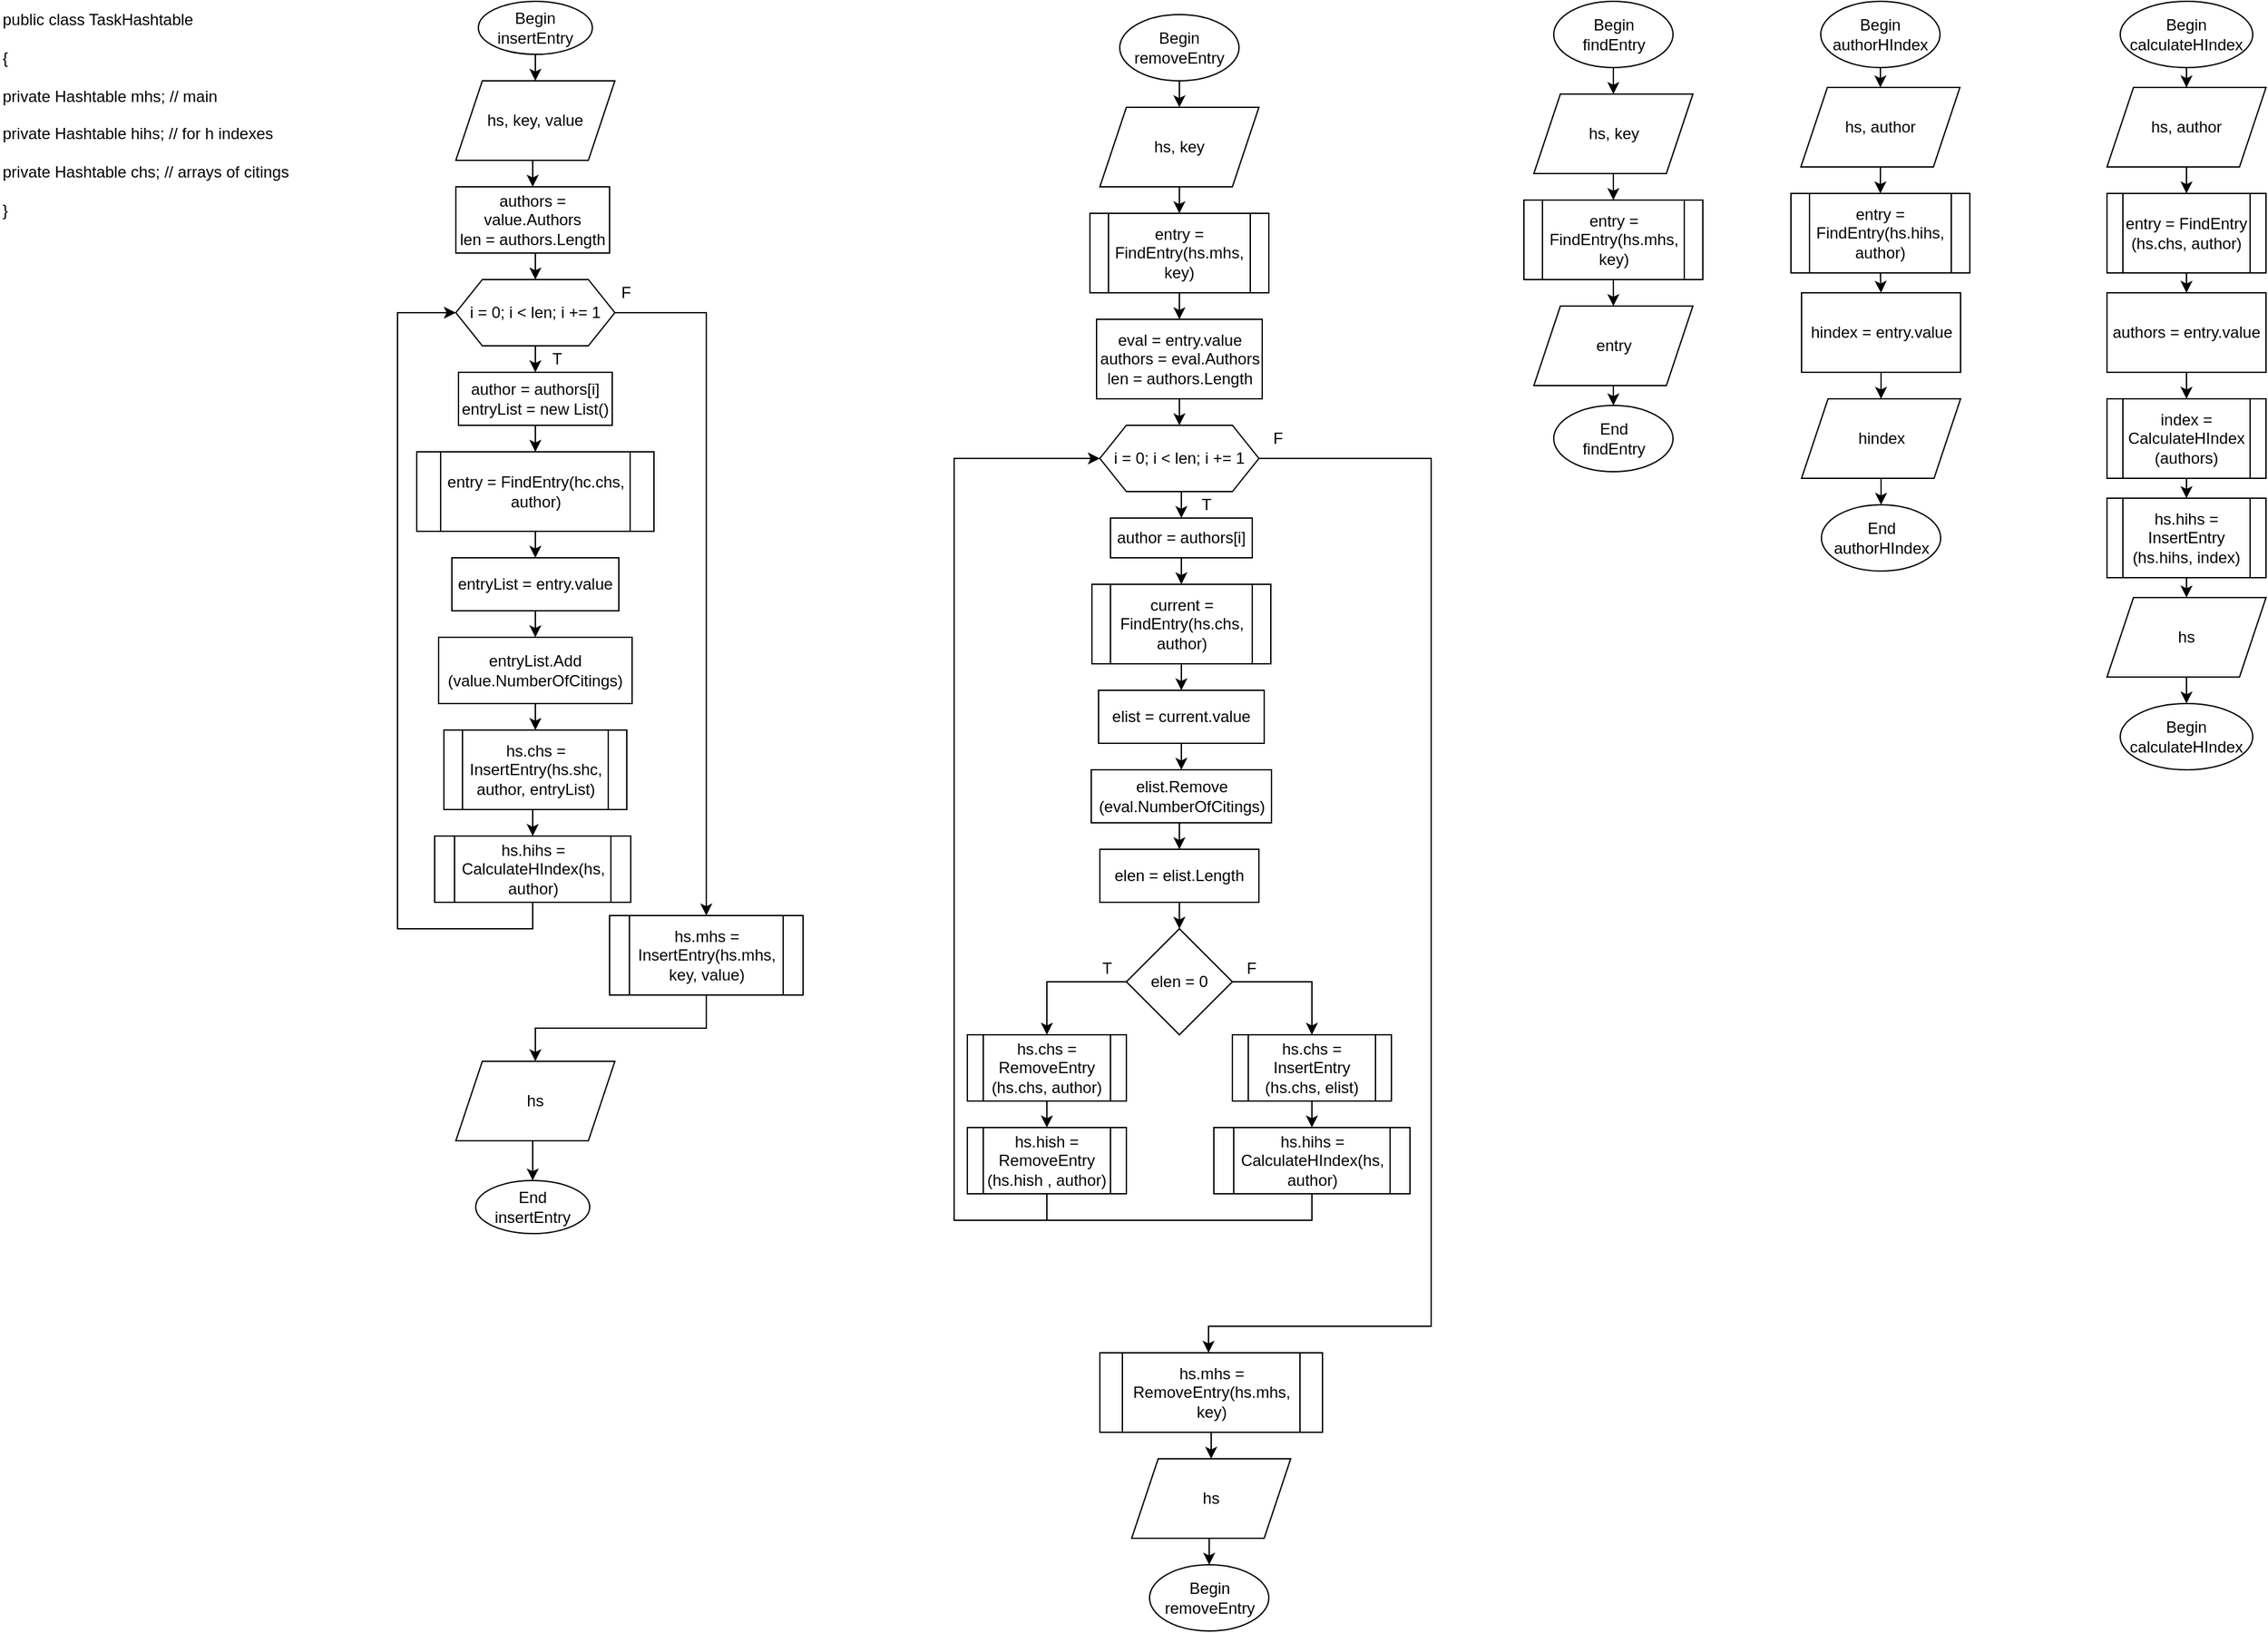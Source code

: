 <mxfile version="14.6.3" type="google" pages="3"><diagram id="76NAJFEMO0ExJia5jPuW" name="TaskHashtable"><mxGraphModel dx="1038" dy="548" grid="1" gridSize="10" guides="1" tooltips="1" connect="1" arrows="1" fold="1" page="1" pageScale="1" pageWidth="827" pageHeight="1169" math="0" shadow="0"><root><mxCell id="0"/><mxCell id="1" parent="0"/><mxCell id="_9Y3B2WWzAvLtehOhMEV-2" value="public class TaskHashtable&lt;br&gt;&lt;br&gt;    {&lt;br&gt;&lt;br&gt;        private Hashtable mhs; // main&lt;br&gt;&lt;br&gt;        private Hashtable hihs; // for h indexes&lt;br&gt;&lt;br&gt;        private Hashtable chs; // arrays of citings&lt;br&gt;&lt;br&gt;    }" style="text;whiteSpace=wrap;html=1;" parent="1" vertex="1"><mxGeometry x="10" y="20" width="230" height="100" as="geometry"/></mxCell><mxCell id="EV5K0Nuj_8tuSsA2vkfJ-3" style="edgeStyle=orthogonalEdgeStyle;rounded=0;orthogonalLoop=1;jettySize=auto;html=1;exitX=0.5;exitY=1;exitDx=0;exitDy=0;entryX=0.5;entryY=0;entryDx=0;entryDy=0;" parent="1" source="EV5K0Nuj_8tuSsA2vkfJ-1" target="EV5K0Nuj_8tuSsA2vkfJ-2" edge="1"><mxGeometry relative="1" as="geometry"/></mxCell><mxCell id="EV5K0Nuj_8tuSsA2vkfJ-1" value="Begin&lt;br&gt;insertEntry" style="ellipse;whiteSpace=wrap;html=1;" parent="1" vertex="1"><mxGeometry x="371" y="20" width="86" height="40" as="geometry"/></mxCell><mxCell id="EV5K0Nuj_8tuSsA2vkfJ-5" style="edgeStyle=orthogonalEdgeStyle;rounded=0;orthogonalLoop=1;jettySize=auto;html=1;exitX=0.5;exitY=1;exitDx=0;exitDy=0;entryX=0.5;entryY=0;entryDx=0;entryDy=0;" parent="1" source="EV5K0Nuj_8tuSsA2vkfJ-2" target="EV5K0Nuj_8tuSsA2vkfJ-4" edge="1"><mxGeometry relative="1" as="geometry"/></mxCell><mxCell id="EV5K0Nuj_8tuSsA2vkfJ-2" value="hs, key, value" style="shape=parallelogram;perimeter=parallelogramPerimeter;whiteSpace=wrap;html=1;fixedSize=1;" parent="1" vertex="1"><mxGeometry x="354" y="80" width="120" height="60" as="geometry"/></mxCell><mxCell id="EV5K0Nuj_8tuSsA2vkfJ-7" style="edgeStyle=orthogonalEdgeStyle;rounded=0;orthogonalLoop=1;jettySize=auto;html=1;exitX=0.5;exitY=1;exitDx=0;exitDy=0;entryX=0.5;entryY=0;entryDx=0;entryDy=0;" parent="1" source="EV5K0Nuj_8tuSsA2vkfJ-4" target="EV5K0Nuj_8tuSsA2vkfJ-6" edge="1"><mxGeometry relative="1" as="geometry"/></mxCell><mxCell id="EV5K0Nuj_8tuSsA2vkfJ-4" value="authors = value.Authors&lt;br&gt;len = authors.Length" style="rounded=0;whiteSpace=wrap;html=1;" parent="1" vertex="1"><mxGeometry x="354" y="160" width="116" height="50" as="geometry"/></mxCell><mxCell id="EV5K0Nuj_8tuSsA2vkfJ-11" style="edgeStyle=orthogonalEdgeStyle;rounded=0;orthogonalLoop=1;jettySize=auto;html=1;exitX=0.5;exitY=1;exitDx=0;exitDy=0;entryX=0.5;entryY=0;entryDx=0;entryDy=0;" parent="1" source="EV5K0Nuj_8tuSsA2vkfJ-6" target="EV5K0Nuj_8tuSsA2vkfJ-10" edge="1"><mxGeometry relative="1" as="geometry"/></mxCell><mxCell id="EV5K0Nuj_8tuSsA2vkfJ-24" style="edgeStyle=orthogonalEdgeStyle;rounded=0;orthogonalLoop=1;jettySize=auto;html=1;exitX=1;exitY=0.5;exitDx=0;exitDy=0;entryX=0.5;entryY=0;entryDx=0;entryDy=0;" parent="1" source="EV5K0Nuj_8tuSsA2vkfJ-6" target="EV5K0Nuj_8tuSsA2vkfJ-23" edge="1"><mxGeometry relative="1" as="geometry"/></mxCell><mxCell id="EV5K0Nuj_8tuSsA2vkfJ-6" value="i = 0; i &amp;lt; len; i += 1" style="shape=hexagon;perimeter=hexagonPerimeter2;whiteSpace=wrap;html=1;fixedSize=1;" parent="1" vertex="1"><mxGeometry x="354" y="230" width="120" height="50" as="geometry"/></mxCell><mxCell id="EV5K0Nuj_8tuSsA2vkfJ-15" style="edgeStyle=orthogonalEdgeStyle;rounded=0;orthogonalLoop=1;jettySize=auto;html=1;exitX=0.5;exitY=1;exitDx=0;exitDy=0;entryX=0.5;entryY=0;entryDx=0;entryDy=0;" parent="1" source="EV5K0Nuj_8tuSsA2vkfJ-9" target="EV5K0Nuj_8tuSsA2vkfJ-14" edge="1"><mxGeometry relative="1" as="geometry"/></mxCell><mxCell id="EV5K0Nuj_8tuSsA2vkfJ-9" value="entry = FindEntry(hc.chs, author)" style="shape=process;whiteSpace=wrap;html=1;backgroundOutline=1;" parent="1" vertex="1"><mxGeometry x="324.5" y="360" width="179" height="60" as="geometry"/></mxCell><mxCell id="EV5K0Nuj_8tuSsA2vkfJ-12" style="edgeStyle=orthogonalEdgeStyle;rounded=0;orthogonalLoop=1;jettySize=auto;html=1;exitX=0.5;exitY=1;exitDx=0;exitDy=0;" parent="1" source="EV5K0Nuj_8tuSsA2vkfJ-10" target="EV5K0Nuj_8tuSsA2vkfJ-9" edge="1"><mxGeometry relative="1" as="geometry"/></mxCell><mxCell id="EV5K0Nuj_8tuSsA2vkfJ-10" value="author = authors[i]&lt;br&gt;entryList = new List()" style="rounded=0;whiteSpace=wrap;html=1;" parent="1" vertex="1"><mxGeometry x="356" y="300" width="116" height="40" as="geometry"/></mxCell><mxCell id="EV5K0Nuj_8tuSsA2vkfJ-13" value="T" style="text;html=1;align=center;verticalAlign=middle;resizable=0;points=[];autosize=1;strokeColor=none;" parent="1" vertex="1"><mxGeometry x="420" y="280" width="20" height="20" as="geometry"/></mxCell><mxCell id="EV5K0Nuj_8tuSsA2vkfJ-17" style="edgeStyle=orthogonalEdgeStyle;rounded=0;orthogonalLoop=1;jettySize=auto;html=1;exitX=0.5;exitY=1;exitDx=0;exitDy=0;entryX=0.5;entryY=0;entryDx=0;entryDy=0;" parent="1" source="EV5K0Nuj_8tuSsA2vkfJ-14" target="EV5K0Nuj_8tuSsA2vkfJ-16" edge="1"><mxGeometry relative="1" as="geometry"/></mxCell><mxCell id="EV5K0Nuj_8tuSsA2vkfJ-14" value="entryList = entry.value" style="rounded=0;whiteSpace=wrap;html=1;" parent="1" vertex="1"><mxGeometry x="351" y="440" width="126" height="40" as="geometry"/></mxCell><mxCell id="EV5K0Nuj_8tuSsA2vkfJ-19" style="edgeStyle=orthogonalEdgeStyle;rounded=0;orthogonalLoop=1;jettySize=auto;html=1;exitX=0.5;exitY=1;exitDx=0;exitDy=0;entryX=0.5;entryY=0;entryDx=0;entryDy=0;" parent="1" source="EV5K0Nuj_8tuSsA2vkfJ-16" target="EV5K0Nuj_8tuSsA2vkfJ-18" edge="1"><mxGeometry relative="1" as="geometry"/></mxCell><mxCell id="EV5K0Nuj_8tuSsA2vkfJ-16" value="entryList.Add&lt;br&gt;(value.NumberOfCitings)" style="rounded=0;whiteSpace=wrap;html=1;" parent="1" vertex="1"><mxGeometry x="341" y="500" width="146" height="50" as="geometry"/></mxCell><mxCell id="EV5K0Nuj_8tuSsA2vkfJ-21" style="edgeStyle=orthogonalEdgeStyle;rounded=0;orthogonalLoop=1;jettySize=auto;html=1;exitX=0.5;exitY=1;exitDx=0;exitDy=0;entryX=0.5;entryY=0;entryDx=0;entryDy=0;" parent="1" source="EV5K0Nuj_8tuSsA2vkfJ-18" target="EV5K0Nuj_8tuSsA2vkfJ-20" edge="1"><mxGeometry relative="1" as="geometry"/></mxCell><mxCell id="EV5K0Nuj_8tuSsA2vkfJ-18" value="hs.chs = InsertEntry(hs.shc, author, entryList)" style="shape=process;whiteSpace=wrap;html=1;backgroundOutline=1;" parent="1" vertex="1"><mxGeometry x="345" y="570" width="138" height="60" as="geometry"/></mxCell><mxCell id="EV5K0Nuj_8tuSsA2vkfJ-22" style="edgeStyle=orthogonalEdgeStyle;rounded=0;orthogonalLoop=1;jettySize=auto;html=1;exitX=0.5;exitY=1;exitDx=0;exitDy=0;entryX=0;entryY=0.5;entryDx=0;entryDy=0;" parent="1" source="EV5K0Nuj_8tuSsA2vkfJ-20" target="EV5K0Nuj_8tuSsA2vkfJ-6" edge="1"><mxGeometry relative="1" as="geometry"><Array as="points"><mxPoint x="412" y="720"/><mxPoint x="310" y="720"/><mxPoint x="310" y="255"/></Array></mxGeometry></mxCell><mxCell id="EV5K0Nuj_8tuSsA2vkfJ-20" value="hs.hihs = CalculateHIndex(hs, author)" style="shape=process;whiteSpace=wrap;html=1;backgroundOutline=1;" parent="1" vertex="1"><mxGeometry x="338" y="650" width="148" height="50" as="geometry"/></mxCell><mxCell id="EV5K0Nuj_8tuSsA2vkfJ-27" style="edgeStyle=orthogonalEdgeStyle;rounded=0;orthogonalLoop=1;jettySize=auto;html=1;exitX=0.5;exitY=1;exitDx=0;exitDy=0;" parent="1" source="EV5K0Nuj_8tuSsA2vkfJ-23" target="EV5K0Nuj_8tuSsA2vkfJ-26" edge="1"><mxGeometry relative="1" as="geometry"/></mxCell><mxCell id="EV5K0Nuj_8tuSsA2vkfJ-23" value="hs.mhs = InsertEntry(hs.mhs, key, value)" style="shape=process;whiteSpace=wrap;html=1;backgroundOutline=1;" parent="1" vertex="1"><mxGeometry x="470" y="710" width="146" height="60" as="geometry"/></mxCell><mxCell id="EV5K0Nuj_8tuSsA2vkfJ-25" value="F" style="text;html=1;align=center;verticalAlign=middle;resizable=0;points=[];autosize=1;strokeColor=none;" parent="1" vertex="1"><mxGeometry x="472" y="230" width="20" height="20" as="geometry"/></mxCell><mxCell id="EV5K0Nuj_8tuSsA2vkfJ-30" style="edgeStyle=orthogonalEdgeStyle;rounded=0;orthogonalLoop=1;jettySize=auto;html=1;exitX=0.5;exitY=1;exitDx=0;exitDy=0;entryX=0.5;entryY=0;entryDx=0;entryDy=0;" parent="1" source="EV5K0Nuj_8tuSsA2vkfJ-26" target="EV5K0Nuj_8tuSsA2vkfJ-29" edge="1"><mxGeometry relative="1" as="geometry"/></mxCell><mxCell id="EV5K0Nuj_8tuSsA2vkfJ-26" value="hs" style="shape=parallelogram;perimeter=parallelogramPerimeter;whiteSpace=wrap;html=1;fixedSize=1;" parent="1" vertex="1"><mxGeometry x="354" y="820" width="120" height="60" as="geometry"/></mxCell><mxCell id="EV5K0Nuj_8tuSsA2vkfJ-29" value="End&lt;br&gt;insertEntry" style="ellipse;whiteSpace=wrap;html=1;" parent="1" vertex="1"><mxGeometry x="369" y="910" width="86" height="40" as="geometry"/></mxCell><mxCell id="-Rw9l_8HxAMMVrs8qDId-3" style="edgeStyle=orthogonalEdgeStyle;rounded=0;orthogonalLoop=1;jettySize=auto;html=1;exitX=0.5;exitY=1;exitDx=0;exitDy=0;entryX=0.5;entryY=0;entryDx=0;entryDy=0;" parent="1" source="-Rw9l_8HxAMMVrs8qDId-1" target="-Rw9l_8HxAMMVrs8qDId-2" edge="1"><mxGeometry relative="1" as="geometry"/></mxCell><mxCell id="-Rw9l_8HxAMMVrs8qDId-1" value="Begin&lt;br&gt;removeEntry" style="ellipse;whiteSpace=wrap;html=1;" parent="1" vertex="1"><mxGeometry x="855" y="30" width="90" height="50" as="geometry"/></mxCell><mxCell id="-Rw9l_8HxAMMVrs8qDId-5" style="edgeStyle=orthogonalEdgeStyle;rounded=0;orthogonalLoop=1;jettySize=auto;html=1;exitX=0.5;exitY=1;exitDx=0;exitDy=0;entryX=0.5;entryY=0;entryDx=0;entryDy=0;" parent="1" source="-Rw9l_8HxAMMVrs8qDId-2" target="-Rw9l_8HxAMMVrs8qDId-4" edge="1"><mxGeometry relative="1" as="geometry"/></mxCell><mxCell id="-Rw9l_8HxAMMVrs8qDId-2" value="hs, key" style="shape=parallelogram;perimeter=parallelogramPerimeter;whiteSpace=wrap;html=1;fixedSize=1;" parent="1" vertex="1"><mxGeometry x="840" y="100" width="120" height="60" as="geometry"/></mxCell><mxCell id="-Rw9l_8HxAMMVrs8qDId-14" style="edgeStyle=orthogonalEdgeStyle;rounded=0;orthogonalLoop=1;jettySize=auto;html=1;exitX=0.5;exitY=1;exitDx=0;exitDy=0;entryX=0.5;entryY=0;entryDx=0;entryDy=0;" parent="1" source="-Rw9l_8HxAMMVrs8qDId-4" target="-Rw9l_8HxAMMVrs8qDId-8" edge="1"><mxGeometry relative="1" as="geometry"/></mxCell><mxCell id="-Rw9l_8HxAMMVrs8qDId-4" value="entry = FindEntry(hs.mhs, key)" style="shape=process;whiteSpace=wrap;html=1;backgroundOutline=1;" parent="1" vertex="1"><mxGeometry x="832.5" y="180" width="135" height="60" as="geometry"/></mxCell><mxCell id="-Rw9l_8HxAMMVrs8qDId-12" style="edgeStyle=orthogonalEdgeStyle;rounded=0;orthogonalLoop=1;jettySize=auto;html=1;exitX=0.5;exitY=1;exitDx=0;exitDy=0;entryX=0.5;entryY=0;entryDx=0;entryDy=0;" parent="1" source="-Rw9l_8HxAMMVrs8qDId-8" target="-Rw9l_8HxAMMVrs8qDId-11" edge="1"><mxGeometry relative="1" as="geometry"/></mxCell><mxCell id="-Rw9l_8HxAMMVrs8qDId-8" value="eval = entry.value&lt;br&gt;authors = eval.Authors&lt;br&gt;len = authors.Length" style="rounded=0;whiteSpace=wrap;html=1;" parent="1" vertex="1"><mxGeometry x="837.5" y="260" width="125" height="60" as="geometry"/></mxCell><mxCell id="-Rw9l_8HxAMMVrs8qDId-18" style="edgeStyle=orthogonalEdgeStyle;rounded=0;orthogonalLoop=1;jettySize=auto;html=1;exitX=0.5;exitY=1;exitDx=0;exitDy=0;entryX=0.5;entryY=0;entryDx=0;entryDy=0;" parent="1" source="-Rw9l_8HxAMMVrs8qDId-11" target="-Rw9l_8HxAMMVrs8qDId-17" edge="1"><mxGeometry relative="1" as="geometry"/></mxCell><mxCell id="-Rw9l_8HxAMMVrs8qDId-43" style="edgeStyle=orthogonalEdgeStyle;rounded=0;orthogonalLoop=1;jettySize=auto;html=1;exitX=1;exitY=0.5;exitDx=0;exitDy=0;endArrow=classic;endFill=1;" parent="1" source="-Rw9l_8HxAMMVrs8qDId-11" target="-Rw9l_8HxAMMVrs8qDId-42" edge="1"><mxGeometry relative="1" as="geometry"><Array as="points"><mxPoint x="1090" y="365"/><mxPoint x="1090" y="1020"/><mxPoint x="922" y="1020"/></Array></mxGeometry></mxCell><mxCell id="-Rw9l_8HxAMMVrs8qDId-11" value="i = 0; i &amp;lt; len; i += 1" style="shape=hexagon;perimeter=hexagonPerimeter2;whiteSpace=wrap;html=1;fixedSize=1;" parent="1" vertex="1"><mxGeometry x="840" y="340" width="120" height="50" as="geometry"/></mxCell><mxCell id="-Rw9l_8HxAMMVrs8qDId-21" style="edgeStyle=orthogonalEdgeStyle;rounded=0;orthogonalLoop=1;jettySize=auto;html=1;exitX=0.5;exitY=1;exitDx=0;exitDy=0;entryX=0.5;entryY=0;entryDx=0;entryDy=0;" parent="1" source="-Rw9l_8HxAMMVrs8qDId-16" target="-Rw9l_8HxAMMVrs8qDId-20" edge="1"><mxGeometry relative="1" as="geometry"/></mxCell><mxCell id="-Rw9l_8HxAMMVrs8qDId-16" value="current = FindEntry(hs.chs, author)" style="shape=process;whiteSpace=wrap;html=1;backgroundOutline=1;" parent="1" vertex="1"><mxGeometry x="834" y="460" width="135" height="60" as="geometry"/></mxCell><mxCell id="-Rw9l_8HxAMMVrs8qDId-19" style="edgeStyle=orthogonalEdgeStyle;rounded=0;orthogonalLoop=1;jettySize=auto;html=1;exitX=0.5;exitY=1;exitDx=0;exitDy=0;entryX=0.5;entryY=0;entryDx=0;entryDy=0;" parent="1" source="-Rw9l_8HxAMMVrs8qDId-17" target="-Rw9l_8HxAMMVrs8qDId-16" edge="1"><mxGeometry relative="1" as="geometry"/></mxCell><mxCell id="-Rw9l_8HxAMMVrs8qDId-17" value="author = authors[i]" style="rounded=0;whiteSpace=wrap;html=1;" parent="1" vertex="1"><mxGeometry x="848" y="410" width="107" height="30" as="geometry"/></mxCell><mxCell id="-Rw9l_8HxAMMVrs8qDId-23" style="edgeStyle=orthogonalEdgeStyle;rounded=0;orthogonalLoop=1;jettySize=auto;html=1;exitX=0.5;exitY=1;exitDx=0;exitDy=0;entryX=0.5;entryY=0;entryDx=0;entryDy=0;" parent="1" source="-Rw9l_8HxAMMVrs8qDId-20" target="-Rw9l_8HxAMMVrs8qDId-22" edge="1"><mxGeometry relative="1" as="geometry"/></mxCell><mxCell id="-Rw9l_8HxAMMVrs8qDId-20" value="elist = current.value" style="rounded=0;whiteSpace=wrap;html=1;" parent="1" vertex="1"><mxGeometry x="839" y="540" width="125" height="40" as="geometry"/></mxCell><mxCell id="-Rw9l_8HxAMMVrs8qDId-25" style="edgeStyle=orthogonalEdgeStyle;rounded=0;orthogonalLoop=1;jettySize=auto;html=1;exitX=0.5;exitY=1;exitDx=0;exitDy=0;entryX=0.5;entryY=0;entryDx=0;entryDy=0;" parent="1" source="-Rw9l_8HxAMMVrs8qDId-22" target="-Rw9l_8HxAMMVrs8qDId-24" edge="1"><mxGeometry relative="1" as="geometry"/></mxCell><mxCell id="-Rw9l_8HxAMMVrs8qDId-22" value="elist.Remove&lt;br&gt;(eval.NumberOfCitings)" style="rounded=0;whiteSpace=wrap;html=1;" parent="1" vertex="1"><mxGeometry x="833.5" y="600" width="136" height="40" as="geometry"/></mxCell><mxCell id="-Rw9l_8HxAMMVrs8qDId-27" style="edgeStyle=orthogonalEdgeStyle;rounded=0;orthogonalLoop=1;jettySize=auto;html=1;exitX=0.5;exitY=1;exitDx=0;exitDy=0;entryX=0.5;entryY=0;entryDx=0;entryDy=0;" parent="1" source="-Rw9l_8HxAMMVrs8qDId-24" target="-Rw9l_8HxAMMVrs8qDId-26" edge="1"><mxGeometry relative="1" as="geometry"/></mxCell><mxCell id="-Rw9l_8HxAMMVrs8qDId-24" value="elen = elist.Length" style="rounded=0;whiteSpace=wrap;html=1;" parent="1" vertex="1"><mxGeometry x="840" y="660" width="120" height="40" as="geometry"/></mxCell><mxCell id="-Rw9l_8HxAMMVrs8qDId-30" style="edgeStyle=orthogonalEdgeStyle;rounded=0;orthogonalLoop=1;jettySize=auto;html=1;exitX=0;exitY=0.5;exitDx=0;exitDy=0;entryX=0.5;entryY=0;entryDx=0;entryDy=0;" parent="1" source="-Rw9l_8HxAMMVrs8qDId-26" target="-Rw9l_8HxAMMVrs8qDId-28" edge="1"><mxGeometry relative="1" as="geometry"/></mxCell><mxCell id="-Rw9l_8HxAMMVrs8qDId-34" style="edgeStyle=orthogonalEdgeStyle;rounded=0;orthogonalLoop=1;jettySize=auto;html=1;exitX=1;exitY=0.5;exitDx=0;exitDy=0;entryX=0.5;entryY=0;entryDx=0;entryDy=0;" parent="1" source="-Rw9l_8HxAMMVrs8qDId-26" target="-Rw9l_8HxAMMVrs8qDId-33" edge="1"><mxGeometry relative="1" as="geometry"/></mxCell><mxCell id="-Rw9l_8HxAMMVrs8qDId-26" value="elen = 0" style="rhombus;whiteSpace=wrap;html=1;" parent="1" vertex="1"><mxGeometry x="860" y="720" width="80" height="80" as="geometry"/></mxCell><mxCell id="-Rw9l_8HxAMMVrs8qDId-32" style="edgeStyle=orthogonalEdgeStyle;rounded=0;orthogonalLoop=1;jettySize=auto;html=1;exitX=0.5;exitY=1;exitDx=0;exitDy=0;entryX=0.5;entryY=0;entryDx=0;entryDy=0;" parent="1" source="-Rw9l_8HxAMMVrs8qDId-28" target="-Rw9l_8HxAMMVrs8qDId-29" edge="1"><mxGeometry relative="1" as="geometry"/></mxCell><mxCell id="-Rw9l_8HxAMMVrs8qDId-28" value="hs.chs = RemoveEntry&lt;br&gt;(hs.chs, author)" style="shape=process;whiteSpace=wrap;html=1;backgroundOutline=1;" parent="1" vertex="1"><mxGeometry x="740" y="800" width="120" height="50" as="geometry"/></mxCell><mxCell id="-Rw9l_8HxAMMVrs8qDId-38" style="edgeStyle=orthogonalEdgeStyle;rounded=0;orthogonalLoop=1;jettySize=auto;html=1;exitX=0.5;exitY=1;exitDx=0;exitDy=0;entryX=0;entryY=0.5;entryDx=0;entryDy=0;" parent="1" source="-Rw9l_8HxAMMVrs8qDId-29" target="-Rw9l_8HxAMMVrs8qDId-11" edge="1"><mxGeometry relative="1" as="geometry"><Array as="points"><mxPoint x="800" y="940"/><mxPoint x="730" y="940"/><mxPoint x="730" y="365"/></Array></mxGeometry></mxCell><mxCell id="-Rw9l_8HxAMMVrs8qDId-29" value="hs.hish = RemoveEntry&lt;br&gt;(hs.hish&amp;nbsp;, author)" style="shape=process;whiteSpace=wrap;html=1;backgroundOutline=1;" parent="1" vertex="1"><mxGeometry x="740" y="870" width="120" height="50" as="geometry"/></mxCell><mxCell id="-Rw9l_8HxAMMVrs8qDId-31" value="T" style="text;html=1;align=center;verticalAlign=middle;resizable=0;points=[];autosize=1;strokeColor=none;" parent="1" vertex="1"><mxGeometry x="835" y="740" width="20" height="20" as="geometry"/></mxCell><mxCell id="-Rw9l_8HxAMMVrs8qDId-37" style="edgeStyle=orthogonalEdgeStyle;rounded=0;orthogonalLoop=1;jettySize=auto;html=1;exitX=0.5;exitY=1;exitDx=0;exitDy=0;entryX=0.5;entryY=0;entryDx=0;entryDy=0;" parent="1" source="-Rw9l_8HxAMMVrs8qDId-33" target="-Rw9l_8HxAMMVrs8qDId-36" edge="1"><mxGeometry relative="1" as="geometry"/></mxCell><mxCell id="-Rw9l_8HxAMMVrs8qDId-33" value="hs.chs = InsertEntry&lt;br&gt;(hs.chs, elist)" style="shape=process;whiteSpace=wrap;html=1;backgroundOutline=1;" parent="1" vertex="1"><mxGeometry x="940" y="800" width="120" height="50" as="geometry"/></mxCell><mxCell id="-Rw9l_8HxAMMVrs8qDId-35" value="F" style="text;html=1;align=center;verticalAlign=middle;resizable=0;points=[];autosize=1;strokeColor=none;" parent="1" vertex="1"><mxGeometry x="944" y="740" width="20" height="20" as="geometry"/></mxCell><mxCell id="-Rw9l_8HxAMMVrs8qDId-40" style="edgeStyle=orthogonalEdgeStyle;rounded=0;orthogonalLoop=1;jettySize=auto;html=1;exitX=0.5;exitY=1;exitDx=0;exitDy=0;endArrow=none;endFill=0;" parent="1" source="-Rw9l_8HxAMMVrs8qDId-36" edge="1"><mxGeometry relative="1" as="geometry"><mxPoint x="730" y="940" as="targetPoint"/><Array as="points"><mxPoint x="1000" y="940"/></Array></mxGeometry></mxCell><mxCell id="-Rw9l_8HxAMMVrs8qDId-36" value="hs.hihs = CalculateHIndex(hs, author)" style="shape=process;whiteSpace=wrap;html=1;backgroundOutline=1;" parent="1" vertex="1"><mxGeometry x="926" y="870" width="148" height="50" as="geometry"/></mxCell><mxCell id="-Rw9l_8HxAMMVrs8qDId-39" value="T" style="text;html=1;align=center;verticalAlign=middle;resizable=0;points=[];autosize=1;strokeColor=none;" parent="1" vertex="1"><mxGeometry x="910" y="390" width="20" height="20" as="geometry"/></mxCell><mxCell id="-Rw9l_8HxAMMVrs8qDId-46" style="edgeStyle=orthogonalEdgeStyle;rounded=0;orthogonalLoop=1;jettySize=auto;html=1;exitX=0.5;exitY=1;exitDx=0;exitDy=0;entryX=0.5;entryY=0;entryDx=0;entryDy=0;endArrow=classic;endFill=1;" parent="1" source="-Rw9l_8HxAMMVrs8qDId-42" target="-Rw9l_8HxAMMVrs8qDId-45" edge="1"><mxGeometry relative="1" as="geometry"/></mxCell><mxCell id="-Rw9l_8HxAMMVrs8qDId-42" value="hs.mhs = RemoveEntry(hs.mhs, key)" style="shape=process;whiteSpace=wrap;html=1;backgroundOutline=1;" parent="1" vertex="1"><mxGeometry x="840" y="1040" width="168" height="60" as="geometry"/></mxCell><mxCell id="-Rw9l_8HxAMMVrs8qDId-44" value="F" style="text;html=1;align=center;verticalAlign=middle;resizable=0;points=[];autosize=1;strokeColor=none;" parent="1" vertex="1"><mxGeometry x="964" y="340" width="20" height="20" as="geometry"/></mxCell><mxCell id="-Rw9l_8HxAMMVrs8qDId-48" style="edgeStyle=orthogonalEdgeStyle;rounded=0;orthogonalLoop=1;jettySize=auto;html=1;exitX=0.5;exitY=1;exitDx=0;exitDy=0;entryX=0.5;entryY=0;entryDx=0;entryDy=0;endArrow=classic;endFill=1;" parent="1" source="-Rw9l_8HxAMMVrs8qDId-45" target="-Rw9l_8HxAMMVrs8qDId-47" edge="1"><mxGeometry relative="1" as="geometry"/></mxCell><mxCell id="-Rw9l_8HxAMMVrs8qDId-45" value="hs" style="shape=parallelogram;perimeter=parallelogramPerimeter;whiteSpace=wrap;html=1;fixedSize=1;" parent="1" vertex="1"><mxGeometry x="864" y="1120" width="120" height="60" as="geometry"/></mxCell><mxCell id="-Rw9l_8HxAMMVrs8qDId-47" value="Begin&lt;br&gt;removeEntry" style="ellipse;whiteSpace=wrap;html=1;" parent="1" vertex="1"><mxGeometry x="877.5" y="1200" width="90" height="50" as="geometry"/></mxCell><mxCell id="-Rw9l_8HxAMMVrs8qDId-60" style="edgeStyle=orthogonalEdgeStyle;rounded=0;orthogonalLoop=1;jettySize=auto;html=1;exitX=0.5;exitY=1;exitDx=0;exitDy=0;entryX=0.5;entryY=0;entryDx=0;entryDy=0;endArrow=classic;endFill=1;" parent="1" source="-Rw9l_8HxAMMVrs8qDId-57" target="-Rw9l_8HxAMMVrs8qDId-58" edge="1"><mxGeometry relative="1" as="geometry"/></mxCell><mxCell id="-Rw9l_8HxAMMVrs8qDId-57" value="Begin&lt;br&gt;findEntry" style="ellipse;whiteSpace=wrap;html=1;" parent="1" vertex="1"><mxGeometry x="1182.5" y="20" width="90" height="50" as="geometry"/></mxCell><mxCell id="-Rw9l_8HxAMMVrs8qDId-61" style="edgeStyle=orthogonalEdgeStyle;rounded=0;orthogonalLoop=1;jettySize=auto;html=1;exitX=0.5;exitY=1;exitDx=0;exitDy=0;entryX=0.5;entryY=0;entryDx=0;entryDy=0;endArrow=classic;endFill=1;" parent="1" source="-Rw9l_8HxAMMVrs8qDId-58" target="-Rw9l_8HxAMMVrs8qDId-59" edge="1"><mxGeometry relative="1" as="geometry"/></mxCell><mxCell id="-Rw9l_8HxAMMVrs8qDId-58" value="hs, key" style="shape=parallelogram;perimeter=parallelogramPerimeter;whiteSpace=wrap;html=1;fixedSize=1;" parent="1" vertex="1"><mxGeometry x="1167.5" y="90" width="120" height="60" as="geometry"/></mxCell><mxCell id="-Rw9l_8HxAMMVrs8qDId-63" style="edgeStyle=orthogonalEdgeStyle;rounded=0;orthogonalLoop=1;jettySize=auto;html=1;exitX=0.5;exitY=1;exitDx=0;exitDy=0;entryX=0.5;entryY=0;entryDx=0;entryDy=0;endArrow=classic;endFill=1;" parent="1" source="-Rw9l_8HxAMMVrs8qDId-59" target="-Rw9l_8HxAMMVrs8qDId-62" edge="1"><mxGeometry relative="1" as="geometry"/></mxCell><mxCell id="-Rw9l_8HxAMMVrs8qDId-59" value="entry = FindEntry(hs.mhs, key)" style="shape=process;whiteSpace=wrap;html=1;backgroundOutline=1;" parent="1" vertex="1"><mxGeometry x="1160" y="170" width="135" height="60" as="geometry"/></mxCell><mxCell id="-Rw9l_8HxAMMVrs8qDId-65" style="edgeStyle=orthogonalEdgeStyle;rounded=0;orthogonalLoop=1;jettySize=auto;html=1;exitX=0.5;exitY=1;exitDx=0;exitDy=0;entryX=0.5;entryY=0;entryDx=0;entryDy=0;endArrow=classic;endFill=1;" parent="1" source="-Rw9l_8HxAMMVrs8qDId-62" target="-Rw9l_8HxAMMVrs8qDId-64" edge="1"><mxGeometry relative="1" as="geometry"/></mxCell><mxCell id="-Rw9l_8HxAMMVrs8qDId-62" value="entry" style="shape=parallelogram;perimeter=parallelogramPerimeter;whiteSpace=wrap;html=1;fixedSize=1;" parent="1" vertex="1"><mxGeometry x="1167.5" y="250" width="120" height="60" as="geometry"/></mxCell><mxCell id="-Rw9l_8HxAMMVrs8qDId-64" value="End&lt;br&gt;findEntry" style="ellipse;whiteSpace=wrap;html=1;" parent="1" vertex="1"><mxGeometry x="1182.5" y="325" width="90" height="50" as="geometry"/></mxCell><mxCell id="-Rw9l_8HxAMMVrs8qDId-68" style="edgeStyle=orthogonalEdgeStyle;rounded=0;orthogonalLoop=1;jettySize=auto;html=1;exitX=0.5;exitY=1;exitDx=0;exitDy=0;entryX=0.5;entryY=0;entryDx=0;entryDy=0;endArrow=classic;endFill=1;" parent="1" source="-Rw9l_8HxAMMVrs8qDId-66" target="-Rw9l_8HxAMMVrs8qDId-67" edge="1"><mxGeometry relative="1" as="geometry"/></mxCell><mxCell id="-Rw9l_8HxAMMVrs8qDId-66" value="Begin&lt;br&gt;authorHIndex" style="ellipse;whiteSpace=wrap;html=1;" parent="1" vertex="1"><mxGeometry x="1384" y="20" width="90" height="50" as="geometry"/></mxCell><mxCell id="-Rw9l_8HxAMMVrs8qDId-70" style="edgeStyle=orthogonalEdgeStyle;rounded=0;orthogonalLoop=1;jettySize=auto;html=1;exitX=0.5;exitY=1;exitDx=0;exitDy=0;entryX=0.5;entryY=0;entryDx=0;entryDy=0;endArrow=classic;endFill=1;" parent="1" source="-Rw9l_8HxAMMVrs8qDId-67" target="-Rw9l_8HxAMMVrs8qDId-69" edge="1"><mxGeometry relative="1" as="geometry"/></mxCell><mxCell id="-Rw9l_8HxAMMVrs8qDId-67" value="hs, author" style="shape=parallelogram;perimeter=parallelogramPerimeter;whiteSpace=wrap;html=1;fixedSize=1;" parent="1" vertex="1"><mxGeometry x="1369" y="85" width="120" height="60" as="geometry"/></mxCell><mxCell id="-Rw9l_8HxAMMVrs8qDId-73" style="edgeStyle=orthogonalEdgeStyle;rounded=0;orthogonalLoop=1;jettySize=auto;html=1;exitX=0.5;exitY=1;exitDx=0;exitDy=0;entryX=0.5;entryY=0;entryDx=0;entryDy=0;endArrow=classic;endFill=1;" parent="1" source="-Rw9l_8HxAMMVrs8qDId-69" target="-Rw9l_8HxAMMVrs8qDId-72" edge="1"><mxGeometry relative="1" as="geometry"/></mxCell><mxCell id="-Rw9l_8HxAMMVrs8qDId-69" value="entry = FindEntry(hs.hihs, author)" style="shape=process;whiteSpace=wrap;html=1;backgroundOutline=1;" parent="1" vertex="1"><mxGeometry x="1361.5" y="165" width="135" height="60" as="geometry"/></mxCell><mxCell id="-Rw9l_8HxAMMVrs8qDId-75" style="edgeStyle=orthogonalEdgeStyle;rounded=0;orthogonalLoop=1;jettySize=auto;html=1;entryX=0.5;entryY=0;entryDx=0;entryDy=0;endArrow=classic;endFill=1;" parent="1" source="-Rw9l_8HxAMMVrs8qDId-72" target="-Rw9l_8HxAMMVrs8qDId-74" edge="1"><mxGeometry relative="1" as="geometry"/></mxCell><mxCell id="-Rw9l_8HxAMMVrs8qDId-72" value="hindex = entry.value" style="rounded=0;whiteSpace=wrap;html=1;" parent="1" vertex="1"><mxGeometry x="1369.5" y="240" width="120" height="60" as="geometry"/></mxCell><mxCell id="-Rw9l_8HxAMMVrs8qDId-77" style="edgeStyle=orthogonalEdgeStyle;rounded=0;orthogonalLoop=1;jettySize=auto;html=1;exitX=0.5;exitY=1;exitDx=0;exitDy=0;entryX=0.5;entryY=0;entryDx=0;entryDy=0;endArrow=classic;endFill=1;" parent="1" source="-Rw9l_8HxAMMVrs8qDId-74" target="-Rw9l_8HxAMMVrs8qDId-76" edge="1"><mxGeometry relative="1" as="geometry"/></mxCell><mxCell id="-Rw9l_8HxAMMVrs8qDId-74" value="hindex" style="shape=parallelogram;perimeter=parallelogramPerimeter;whiteSpace=wrap;html=1;fixedSize=1;" parent="1" vertex="1"><mxGeometry x="1369.5" y="320" width="120" height="60" as="geometry"/></mxCell><mxCell id="-Rw9l_8HxAMMVrs8qDId-76" value="End&lt;br&gt;authorHIndex" style="ellipse;whiteSpace=wrap;html=1;" parent="1" vertex="1"><mxGeometry x="1384.5" y="400" width="90" height="50" as="geometry"/></mxCell><mxCell id="-Rw9l_8HxAMMVrs8qDId-80" style="edgeStyle=orthogonalEdgeStyle;rounded=0;orthogonalLoop=1;jettySize=auto;html=1;exitX=0.5;exitY=1;exitDx=0;exitDy=0;endArrow=classic;endFill=1;" parent="1" source="-Rw9l_8HxAMMVrs8qDId-78" target="-Rw9l_8HxAMMVrs8qDId-79" edge="1"><mxGeometry relative="1" as="geometry"/></mxCell><mxCell id="-Rw9l_8HxAMMVrs8qDId-78" value="Begin&lt;br&gt;calculateHIndex" style="ellipse;whiteSpace=wrap;html=1;" parent="1" vertex="1"><mxGeometry x="1610" y="20" width="100" height="50" as="geometry"/></mxCell><mxCell id="-Rw9l_8HxAMMVrs8qDId-83" style="edgeStyle=orthogonalEdgeStyle;rounded=0;orthogonalLoop=1;jettySize=auto;html=1;exitX=0.5;exitY=1;exitDx=0;exitDy=0;entryX=0.5;entryY=0;entryDx=0;entryDy=0;endArrow=classic;endFill=1;" parent="1" source="-Rw9l_8HxAMMVrs8qDId-79" edge="1"><mxGeometry relative="1" as="geometry"><mxPoint x="1660" y="165" as="targetPoint"/></mxGeometry></mxCell><mxCell id="-Rw9l_8HxAMMVrs8qDId-79" value="hs, author" style="shape=parallelogram;perimeter=parallelogramPerimeter;whiteSpace=wrap;html=1;fixedSize=1;" parent="1" vertex="1"><mxGeometry x="1600" y="85" width="120" height="60" as="geometry"/></mxCell><mxCell id="-Rw9l_8HxAMMVrs8qDId-86" style="edgeStyle=orthogonalEdgeStyle;rounded=0;orthogonalLoop=1;jettySize=auto;html=1;exitX=0.5;exitY=1;exitDx=0;exitDy=0;endArrow=classic;endFill=1;" parent="1" source="-Rw9l_8HxAMMVrs8qDId-84" target="-Rw9l_8HxAMMVrs8qDId-85" edge="1"><mxGeometry relative="1" as="geometry"/></mxCell><mxCell id="-Rw9l_8HxAMMVrs8qDId-84" value="entry = FindEntry&lt;br&gt;(hs.chs, author)" style="shape=process;whiteSpace=wrap;html=1;backgroundOutline=1;" parent="1" vertex="1"><mxGeometry x="1600" y="165" width="120" height="60" as="geometry"/></mxCell><mxCell id="-Rw9l_8HxAMMVrs8qDId-88" style="edgeStyle=orthogonalEdgeStyle;rounded=0;orthogonalLoop=1;jettySize=auto;html=1;exitX=0.5;exitY=1;exitDx=0;exitDy=0;entryX=0.5;entryY=0;entryDx=0;entryDy=0;endArrow=classic;endFill=1;" parent="1" source="-Rw9l_8HxAMMVrs8qDId-85" target="-Rw9l_8HxAMMVrs8qDId-87" edge="1"><mxGeometry relative="1" as="geometry"/></mxCell><mxCell id="-Rw9l_8HxAMMVrs8qDId-85" value="authors = entry.value" style="rounded=0;whiteSpace=wrap;html=1;" parent="1" vertex="1"><mxGeometry x="1600" y="240" width="120" height="60" as="geometry"/></mxCell><mxCell id="-Rw9l_8HxAMMVrs8qDId-91" style="edgeStyle=orthogonalEdgeStyle;rounded=0;orthogonalLoop=1;jettySize=auto;html=1;exitX=0.5;exitY=1;exitDx=0;exitDy=0;entryX=0.5;entryY=0;entryDx=0;entryDy=0;endArrow=classic;endFill=1;" parent="1" source="-Rw9l_8HxAMMVrs8qDId-87" target="-Rw9l_8HxAMMVrs8qDId-89" edge="1"><mxGeometry relative="1" as="geometry"/></mxCell><mxCell id="-Rw9l_8HxAMMVrs8qDId-87" value="index = CalculateHIndex&lt;br&gt;(authors)" style="shape=process;whiteSpace=wrap;html=1;backgroundOutline=1;" parent="1" vertex="1"><mxGeometry x="1600" y="320" width="120" height="60" as="geometry"/></mxCell><mxCell id="-Rw9l_8HxAMMVrs8qDId-93" style="edgeStyle=orthogonalEdgeStyle;rounded=0;orthogonalLoop=1;jettySize=auto;html=1;exitX=0.5;exitY=1;exitDx=0;exitDy=0;entryX=0.5;entryY=0;entryDx=0;entryDy=0;endArrow=classic;endFill=1;" parent="1" source="-Rw9l_8HxAMMVrs8qDId-89" target="-Rw9l_8HxAMMVrs8qDId-92" edge="1"><mxGeometry relative="1" as="geometry"/></mxCell><mxCell id="-Rw9l_8HxAMMVrs8qDId-89" value="hs.hihs = InsertEntry&lt;br&gt;(hs.hihs, index)" style="shape=process;whiteSpace=wrap;html=1;backgroundOutline=1;" parent="1" vertex="1"><mxGeometry x="1600" y="395" width="120" height="60" as="geometry"/></mxCell><mxCell id="-Rw9l_8HxAMMVrs8qDId-95" style="edgeStyle=orthogonalEdgeStyle;rounded=0;orthogonalLoop=1;jettySize=auto;html=1;exitX=0.5;exitY=1;exitDx=0;exitDy=0;entryX=0.5;entryY=0;entryDx=0;entryDy=0;endArrow=classic;endFill=1;" parent="1" source="-Rw9l_8HxAMMVrs8qDId-92" target="-Rw9l_8HxAMMVrs8qDId-94" edge="1"><mxGeometry relative="1" as="geometry"/></mxCell><mxCell id="-Rw9l_8HxAMMVrs8qDId-92" value="hs" style="shape=parallelogram;perimeter=parallelogramPerimeter;whiteSpace=wrap;html=1;fixedSize=1;" parent="1" vertex="1"><mxGeometry x="1600" y="470" width="120" height="60" as="geometry"/></mxCell><mxCell id="-Rw9l_8HxAMMVrs8qDId-94" value="Begin&lt;br&gt;calculateHIndex" style="ellipse;whiteSpace=wrap;html=1;" parent="1" vertex="1"><mxGeometry x="1610" y="550" width="100" height="50" as="geometry"/></mxCell></root></mxGraphModel></diagram><diagram id="kNO3UxysMYl3RN3-cSVt" name="Hashtable"><mxGraphModel dx="1038" dy="548" grid="1" gridSize="10" guides="1" tooltips="1" connect="1" arrows="1" fold="1" page="1" pageScale="1" pageWidth="827" pageHeight="1169" math="0" shadow="0"><root><mxCell id="DuwiZHIK6a_hJlx3eAUc-0"/><mxCell id="DuwiZHIK6a_hJlx3eAUc-1" parent="DuwiZHIK6a_hJlx3eAUc-0"/><mxCell id="DuwiZHIK6a_hJlx3eAUc-5" style="edgeStyle=orthogonalEdgeStyle;rounded=0;orthogonalLoop=1;jettySize=auto;html=1;exitX=0.5;exitY=1;exitDx=0;exitDy=0;entryX=0.5;entryY=0;entryDx=0;entryDy=0;" parent="DuwiZHIK6a_hJlx3eAUc-1" source="DuwiZHIK6a_hJlx3eAUc-2" target="DuwiZHIK6a_hJlx3eAUc-4" edge="1"><mxGeometry relative="1" as="geometry"/></mxCell><mxCell id="DuwiZHIK6a_hJlx3eAUc-2" value="Begin&lt;br&gt;InsertEntry" style="ellipse;whiteSpace=wrap;html=1;" parent="DuwiZHIK6a_hJlx3eAUc-1" vertex="1"><mxGeometry x="290" y="10" width="90" height="50" as="geometry"/></mxCell><mxCell id="DuwiZHIK6a_hJlx3eAUc-9" style="edgeStyle=orthogonalEdgeStyle;rounded=0;orthogonalLoop=1;jettySize=auto;html=1;exitX=0.5;exitY=1;exitDx=0;exitDy=0;entryX=0.5;entryY=0;entryDx=0;entryDy=0;" parent="DuwiZHIK6a_hJlx3eAUc-1" source="DuwiZHIK6a_hJlx3eAUc-4" target="DuwiZHIK6a_hJlx3eAUc-8" edge="1"><mxGeometry relative="1" as="geometry"/></mxCell><mxCell id="DuwiZHIK6a_hJlx3eAUc-4" value="hs, key, &lt;br&gt;value" style="shape=parallelogram;perimeter=parallelogramPerimeter;whiteSpace=wrap;html=1;fixedSize=1;" parent="DuwiZHIK6a_hJlx3eAUc-1" vertex="1"><mxGeometry x="275" y="80" width="120" height="60" as="geometry"/></mxCell><mxCell id="DuwiZHIK6a_hJlx3eAUc-11" style="edgeStyle=orthogonalEdgeStyle;rounded=0;orthogonalLoop=1;jettySize=auto;html=1;exitX=0.5;exitY=1;exitDx=0;exitDy=0;entryX=0.5;entryY=0;entryDx=0;entryDy=0;" parent="DuwiZHIK6a_hJlx3eAUc-1" source="DuwiZHIK6a_hJlx3eAUc-8" target="DuwiZHIK6a_hJlx3eAUc-10" edge="1"><mxGeometry relative="1" as="geometry"/></mxCell><mxCell id="DuwiZHIK6a_hJlx3eAUc-8" value="loadness = hs.loadness" style="rounded=0;whiteSpace=wrap;html=1;" parent="DuwiZHIK6a_hJlx3eAUc-1" vertex="1"><mxGeometry x="277.5" y="160" width="115" height="40" as="geometry"/></mxCell><mxCell id="DuwiZHIK6a_hJlx3eAUc-14" style="edgeStyle=orthogonalEdgeStyle;rounded=0;orthogonalLoop=1;jettySize=auto;html=1;exitX=0;exitY=0.5;exitDx=0;exitDy=0;entryX=0.5;entryY=0;entryDx=0;entryDy=0;" parent="DuwiZHIK6a_hJlx3eAUc-1" source="DuwiZHIK6a_hJlx3eAUc-10" target="DuwiZHIK6a_hJlx3eAUc-13" edge="1"><mxGeometry relative="1" as="geometry"/></mxCell><mxCell id="DuwiZHIK6a_hJlx3eAUc-18" style="edgeStyle=orthogonalEdgeStyle;rounded=0;orthogonalLoop=1;jettySize=auto;html=1;exitX=1;exitY=0.5;exitDx=0;exitDy=0;" parent="DuwiZHIK6a_hJlx3eAUc-1" source="DuwiZHIK6a_hJlx3eAUc-10" target="DuwiZHIK6a_hJlx3eAUc-17" edge="1"><mxGeometry relative="1" as="geometry"/></mxCell><mxCell id="DuwiZHIK6a_hJlx3eAUc-10" value="loadness &amp;gt;= 0.5" style="rhombus;whiteSpace=wrap;html=1;" parent="DuwiZHIK6a_hJlx3eAUc-1" vertex="1"><mxGeometry x="287.5" y="220" width="95" height="90" as="geometry"/></mxCell><mxCell id="DuwiZHIK6a_hJlx3eAUc-15" style="edgeStyle=orthogonalEdgeStyle;rounded=0;orthogonalLoop=1;jettySize=auto;html=1;exitX=0.5;exitY=1;exitDx=0;exitDy=0;entryX=0.5;entryY=0;entryDx=0;entryDy=0;" parent="DuwiZHIK6a_hJlx3eAUc-1" source="DuwiZHIK6a_hJlx3eAUc-13" target="DuwiZHIK6a_hJlx3eAUc-10" edge="1"><mxGeometry relative="1" as="geometry"><Array as="points"><mxPoint x="265" y="390"/><mxPoint x="190" y="390"/><mxPoint x="190" y="210"/><mxPoint x="335" y="210"/></Array></mxGeometry></mxCell><mxCell id="DuwiZHIK6a_hJlx3eAUc-13" value="hs = Rehashing(hs)" style="shape=process;whiteSpace=wrap;html=1;backgroundOutline=1;" parent="DuwiZHIK6a_hJlx3eAUc-1" vertex="1"><mxGeometry x="200" y="320" width="130" height="50" as="geometry"/></mxCell><mxCell id="DuwiZHIK6a_hJlx3eAUc-16" value="T" style="text;html=1;align=center;verticalAlign=middle;resizable=0;points=[];autosize=1;strokeColor=none;" parent="DuwiZHIK6a_hJlx3eAUc-1" vertex="1"><mxGeometry x="270" y="240" width="20" height="20" as="geometry"/></mxCell><mxCell id="H-FxzGxi1stx-XDOrzAt-2" style="edgeStyle=orthogonalEdgeStyle;rounded=0;orthogonalLoop=1;jettySize=auto;html=1;exitX=0.5;exitY=1;exitDx=0;exitDy=0;entryX=0.5;entryY=0;entryDx=0;entryDy=0;" parent="DuwiZHIK6a_hJlx3eAUc-1" source="DuwiZHIK6a_hJlx3eAUc-17" target="H-FxzGxi1stx-XDOrzAt-1" edge="1"><mxGeometry relative="1" as="geometry"/></mxCell><mxCell id="DuwiZHIK6a_hJlx3eAUc-17" value="index = GetIndex(hs,key)" style="shape=process;whiteSpace=wrap;html=1;backgroundOutline=1;" parent="DuwiZHIK6a_hJlx3eAUc-1" vertex="1"><mxGeometry x="370" y="320" width="145" height="50" as="geometry"/></mxCell><mxCell id="DuwiZHIK6a_hJlx3eAUc-19" value="F" style="text;html=1;align=center;verticalAlign=middle;resizable=0;points=[];autosize=1;strokeColor=none;" parent="DuwiZHIK6a_hJlx3eAUc-1" vertex="1"><mxGeometry x="380" y="240" width="20" height="20" as="geometry"/></mxCell><mxCell id="H-FxzGxi1stx-XDOrzAt-4" style="edgeStyle=orthogonalEdgeStyle;rounded=0;orthogonalLoop=1;jettySize=auto;html=1;exitX=0.5;exitY=1;exitDx=0;exitDy=0;entryX=0.5;entryY=0;entryDx=0;entryDy=0;" parent="DuwiZHIK6a_hJlx3eAUc-1" source="H-FxzGxi1stx-XDOrzAt-1" target="H-FxzGxi1stx-XDOrzAt-3" edge="1"><mxGeometry relative="1" as="geometry"/></mxCell><mxCell id="H-FxzGxi1stx-XDOrzAt-1" value="entry =&lt;br&gt;&amp;nbsp;hs.table[index]" style="rounded=0;whiteSpace=wrap;html=1;" parent="DuwiZHIK6a_hJlx3eAUc-1" vertex="1"><mxGeometry x="382.5" y="390" width="120" height="50" as="geometry"/></mxCell><mxCell id="H-FxzGxi1stx-XDOrzAt-7" style="edgeStyle=orthogonalEdgeStyle;rounded=0;orthogonalLoop=1;jettySize=auto;html=1;exitX=0;exitY=0.5;exitDx=0;exitDy=0;" parent="DuwiZHIK6a_hJlx3eAUc-1" source="H-FxzGxi1stx-XDOrzAt-3" edge="1"><mxGeometry relative="1" as="geometry"><mxPoint x="372.5" y="555" as="targetPoint"/></mxGeometry></mxCell><mxCell id="H-FxzGxi1stx-XDOrzAt-10" style="edgeStyle=orthogonalEdgeStyle;rounded=0;orthogonalLoop=1;jettySize=auto;html=1;exitX=1;exitY=0.5;exitDx=0;exitDy=0;" parent="DuwiZHIK6a_hJlx3eAUc-1" source="H-FxzGxi1stx-XDOrzAt-3" target="H-FxzGxi1stx-XDOrzAt-9" edge="1"><mxGeometry relative="1" as="geometry"><Array as="points"><mxPoint x="517.5" y="500"/><mxPoint x="517.5" y="620"/><mxPoint x="469.5" y="620"/></Array></mxGeometry></mxCell><mxCell id="H-FxzGxi1stx-XDOrzAt-3" value="entry = null" style="rhombus;whiteSpace=wrap;html=1;" parent="DuwiZHIK6a_hJlx3eAUc-1" vertex="1"><mxGeometry x="402.5" y="460" width="80" height="80" as="geometry"/></mxCell><mxCell id="H-FxzGxi1stx-XDOrzAt-11" style="edgeStyle=orthogonalEdgeStyle;rounded=0;orthogonalLoop=1;jettySize=auto;html=1;exitX=0.5;exitY=1;exitDx=0;exitDy=0;entryX=0.5;entryY=0;entryDx=0;entryDy=0;" parent="DuwiZHIK6a_hJlx3eAUc-1" target="H-FxzGxi1stx-XDOrzAt-9" edge="1"><mxGeometry relative="1" as="geometry"><mxPoint x="372.5" y="590" as="sourcePoint"/><Array as="points"><mxPoint x="373" y="620"/><mxPoint x="470" y="620"/></Array></mxGeometry></mxCell><mxCell id="H-FxzGxi1stx-XDOrzAt-6" value="hs.size += 1" style="rounded=0;whiteSpace=wrap;html=1;" parent="DuwiZHIK6a_hJlx3eAUc-1" vertex="1"><mxGeometry x="340" y="555" width="110" height="35" as="geometry"/></mxCell><mxCell id="H-FxzGxi1stx-XDOrzAt-8" value="T" style="text;html=1;align=center;verticalAlign=middle;resizable=0;points=[];autosize=1;strokeColor=none;" parent="DuwiZHIK6a_hJlx3eAUc-1" vertex="1"><mxGeometry x="377.5" y="480" width="20" height="20" as="geometry"/></mxCell><mxCell id="H-FxzGxi1stx-XDOrzAt-16" style="edgeStyle=orthogonalEdgeStyle;rounded=0;orthogonalLoop=1;jettySize=auto;html=1;exitX=0.5;exitY=1;exitDx=0;exitDy=0;" parent="DuwiZHIK6a_hJlx3eAUc-1" source="H-FxzGxi1stx-XDOrzAt-9" target="H-FxzGxi1stx-XDOrzAt-13" edge="1"><mxGeometry relative="1" as="geometry"/></mxCell><mxCell id="H-FxzGxi1stx-XDOrzAt-9" value="hs.table[index] = new Entry(key, value)" style="rounded=0;whiteSpace=wrap;html=1;" parent="DuwiZHIK6a_hJlx3eAUc-1" vertex="1"><mxGeometry x="402.5" y="650" width="135" height="50" as="geometry"/></mxCell><mxCell id="H-FxzGxi1stx-XDOrzAt-12" value="F" style="text;html=1;align=center;verticalAlign=middle;resizable=0;points=[];autosize=1;strokeColor=none;" parent="DuwiZHIK6a_hJlx3eAUc-1" vertex="1"><mxGeometry x="482.5" y="480" width="20" height="20" as="geometry"/></mxCell><mxCell id="H-FxzGxi1stx-XDOrzAt-15" style="edgeStyle=orthogonalEdgeStyle;rounded=0;orthogonalLoop=1;jettySize=auto;html=1;exitX=0.5;exitY=1;exitDx=0;exitDy=0;entryX=0.5;entryY=0;entryDx=0;entryDy=0;" parent="DuwiZHIK6a_hJlx3eAUc-1" source="H-FxzGxi1stx-XDOrzAt-13" target="H-FxzGxi1stx-XDOrzAt-14" edge="1"><mxGeometry relative="1" as="geometry"/></mxCell><mxCell id="H-FxzGxi1stx-XDOrzAt-13" value="hs" style="shape=parallelogram;perimeter=parallelogramPerimeter;whiteSpace=wrap;html=1;fixedSize=1;" parent="DuwiZHIK6a_hJlx3eAUc-1" vertex="1"><mxGeometry x="410" y="720" width="120" height="60" as="geometry"/></mxCell><mxCell id="H-FxzGxi1stx-XDOrzAt-14" value="End&lt;br&gt;InsertEntry" style="ellipse;whiteSpace=wrap;html=1;" parent="DuwiZHIK6a_hJlx3eAUc-1" vertex="1"><mxGeometry x="423.75" y="800" width="92.5" height="50" as="geometry"/></mxCell><mxCell id="H-FxzGxi1stx-XDOrzAt-20" style="edgeStyle=orthogonalEdgeStyle;rounded=0;orthogonalLoop=1;jettySize=auto;html=1;exitX=0.5;exitY=1;exitDx=0;exitDy=0;" parent="DuwiZHIK6a_hJlx3eAUc-1" source="H-FxzGxi1stx-XDOrzAt-17" target="H-FxzGxi1stx-XDOrzAt-19" edge="1"><mxGeometry relative="1" as="geometry"/></mxCell><mxCell id="H-FxzGxi1stx-XDOrzAt-17" value="Begin&lt;br&gt;RemoveEntry" style="ellipse;whiteSpace=wrap;html=1;" parent="DuwiZHIK6a_hJlx3eAUc-1" vertex="1"><mxGeometry x="670" y="10" width="90" height="50" as="geometry"/></mxCell><mxCell id="H-FxzGxi1stx-XDOrzAt-18" value="class Hashtable&lt;br&gt;{&lt;br&gt;&amp;nbsp; Entry[] table;&lt;br&gt;&amp;nbsp; float loadness;&lt;br&gt;&amp;nbsp; int size;&lt;br&gt;}&lt;br&gt;&lt;br&gt;class Entry&lt;br&gt;{&lt;br&gt;&amp;nbsp; Key key;&lt;br&gt;&amp;nbsp; Value value;&lt;br&gt;}" style="text;html=1;strokeColor=none;fillColor=none;align=left;verticalAlign=middle;whiteSpace=wrap;rounded=0;" parent="DuwiZHIK6a_hJlx3eAUc-1" vertex="1"><mxGeometry x="20" y="52.5" width="160" height="115" as="geometry"/></mxCell><mxCell id="H-FxzGxi1stx-XDOrzAt-22" style="edgeStyle=orthogonalEdgeStyle;rounded=0;orthogonalLoop=1;jettySize=auto;html=1;exitX=0.5;exitY=1;exitDx=0;exitDy=0;entryX=0.5;entryY=0;entryDx=0;entryDy=0;" parent="DuwiZHIK6a_hJlx3eAUc-1" source="H-FxzGxi1stx-XDOrzAt-19" target="H-FxzGxi1stx-XDOrzAt-21" edge="1"><mxGeometry relative="1" as="geometry"/></mxCell><mxCell id="H-FxzGxi1stx-XDOrzAt-19" value="hs, key" style="shape=parallelogram;perimeter=parallelogramPerimeter;whiteSpace=wrap;html=1;fixedSize=1;" parent="DuwiZHIK6a_hJlx3eAUc-1" vertex="1"><mxGeometry x="662.5" y="80" width="105" height="50" as="geometry"/></mxCell><mxCell id="H-FxzGxi1stx-XDOrzAt-25" style="edgeStyle=orthogonalEdgeStyle;rounded=0;orthogonalLoop=1;jettySize=auto;html=1;exitX=0.5;exitY=1;exitDx=0;exitDy=0;entryX=0.5;entryY=0;entryDx=0;entryDy=0;" parent="DuwiZHIK6a_hJlx3eAUc-1" source="H-FxzGxi1stx-XDOrzAt-21" edge="1"><mxGeometry relative="1" as="geometry"><mxPoint x="715" y="225" as="targetPoint"/></mxGeometry></mxCell><mxCell id="H-FxzGxi1stx-XDOrzAt-21" value="index = SearchInTable(hs,key)" style="shape=process;whiteSpace=wrap;html=1;backgroundOutline=1;" parent="DuwiZHIK6a_hJlx3eAUc-1" vertex="1"><mxGeometry x="631.25" y="155" width="167.5" height="50" as="geometry"/></mxCell><mxCell id="H-FxzGxi1stx-XDOrzAt-30" style="edgeStyle=orthogonalEdgeStyle;rounded=0;orthogonalLoop=1;jettySize=auto;html=1;exitX=1;exitY=0.5;exitDx=0;exitDy=0;entryX=0.5;entryY=0;entryDx=0;entryDy=0;" parent="DuwiZHIK6a_hJlx3eAUc-1" source="H-FxzGxi1stx-XDOrzAt-27" target="H-FxzGxi1stx-XDOrzAt-29" edge="1"><mxGeometry relative="1" as="geometry"/></mxCell><mxCell id="H-FxzGxi1stx-XDOrzAt-33" style="edgeStyle=orthogonalEdgeStyle;rounded=0;orthogonalLoop=1;jettySize=auto;html=1;exitX=0;exitY=0.5;exitDx=0;exitDy=0;" parent="DuwiZHIK6a_hJlx3eAUc-1" source="H-FxzGxi1stx-XDOrzAt-27" target="H-FxzGxi1stx-XDOrzAt-32" edge="1"><mxGeometry relative="1" as="geometry"><Array as="points"><mxPoint x="640" y="265"/><mxPoint x="640" y="385"/><mxPoint x="715" y="385"/></Array></mxGeometry></mxCell><mxCell id="H-FxzGxi1stx-XDOrzAt-27" value="index = -1" style="rhombus;whiteSpace=wrap;html=1;" parent="DuwiZHIK6a_hJlx3eAUc-1" vertex="1"><mxGeometry x="675" y="225" width="80" height="80" as="geometry"/></mxCell><mxCell id="H-FxzGxi1stx-XDOrzAt-36" style="edgeStyle=orthogonalEdgeStyle;rounded=0;orthogonalLoop=1;jettySize=auto;html=1;exitX=0.5;exitY=1;exitDx=0;exitDy=0;entryX=0.5;entryY=0;entryDx=0;entryDy=0;" parent="DuwiZHIK6a_hJlx3eAUc-1" source="H-FxzGxi1stx-XDOrzAt-29" target="H-FxzGxi1stx-XDOrzAt-32" edge="1"><mxGeometry relative="1" as="geometry"/></mxCell><mxCell id="H-FxzGxi1stx-XDOrzAt-29" value="hs.table[index] = null&lt;br&gt;size -= 1" style="rounded=0;whiteSpace=wrap;html=1;" parent="DuwiZHIK6a_hJlx3eAUc-1" vertex="1"><mxGeometry x="750" y="305" width="110" height="50" as="geometry"/></mxCell><mxCell id="H-FxzGxi1stx-XDOrzAt-31" value="F" style="text;html=1;align=center;verticalAlign=middle;resizable=0;points=[];autosize=1;strokeColor=none;" parent="DuwiZHIK6a_hJlx3eAUc-1" vertex="1"><mxGeometry x="750" y="245" width="20" height="20" as="geometry"/></mxCell><mxCell id="H-FxzGxi1stx-XDOrzAt-38" style="edgeStyle=orthogonalEdgeStyle;rounded=0;orthogonalLoop=1;jettySize=auto;html=1;exitX=0.5;exitY=1;exitDx=0;exitDy=0;entryX=0.5;entryY=0;entryDx=0;entryDy=0;" parent="DuwiZHIK6a_hJlx3eAUc-1" source="H-FxzGxi1stx-XDOrzAt-32" target="H-FxzGxi1stx-XDOrzAt-37" edge="1"><mxGeometry relative="1" as="geometry"/></mxCell><mxCell id="H-FxzGxi1stx-XDOrzAt-32" value="hs" style="shape=parallelogram;perimeter=parallelogramPerimeter;whiteSpace=wrap;html=1;fixedSize=1;" parent="DuwiZHIK6a_hJlx3eAUc-1" vertex="1"><mxGeometry x="655" y="415" width="120" height="60" as="geometry"/></mxCell><mxCell id="H-FxzGxi1stx-XDOrzAt-34" value="T" style="text;html=1;align=center;verticalAlign=middle;resizable=0;points=[];autosize=1;strokeColor=none;" parent="DuwiZHIK6a_hJlx3eAUc-1" vertex="1"><mxGeometry x="660" y="245" width="20" height="20" as="geometry"/></mxCell><mxCell id="H-FxzGxi1stx-XDOrzAt-37" value="End RemoveEntry" style="ellipse;whiteSpace=wrap;html=1;" parent="DuwiZHIK6a_hJlx3eAUc-1" vertex="1"><mxGeometry x="670" y="495" width="90" height="50" as="geometry"/></mxCell><mxCell id="H-FxzGxi1stx-XDOrzAt-42" style="edgeStyle=orthogonalEdgeStyle;rounded=0;orthogonalLoop=1;jettySize=auto;html=1;exitX=0.5;exitY=1;exitDx=0;exitDy=0;" parent="DuwiZHIK6a_hJlx3eAUc-1" source="H-FxzGxi1stx-XDOrzAt-39" target="H-FxzGxi1stx-XDOrzAt-41" edge="1"><mxGeometry relative="1" as="geometry"/></mxCell><mxCell id="H-FxzGxi1stx-XDOrzAt-39" value="Begin&lt;br&gt;FindEntry" style="ellipse;whiteSpace=wrap;html=1;" parent="DuwiZHIK6a_hJlx3eAUc-1" vertex="1"><mxGeometry x="1008.75" y="10" width="90" height="50" as="geometry"/></mxCell><mxCell id="H-FxzGxi1stx-XDOrzAt-44" style="edgeStyle=orthogonalEdgeStyle;rounded=0;orthogonalLoop=1;jettySize=auto;html=1;exitX=0.5;exitY=1;exitDx=0;exitDy=0;entryX=0.5;entryY=0;entryDx=0;entryDy=0;" parent="DuwiZHIK6a_hJlx3eAUc-1" source="H-FxzGxi1stx-XDOrzAt-41" edge="1"><mxGeometry relative="1" as="geometry"><mxPoint x="1053.75" y="150" as="targetPoint"/></mxGeometry></mxCell><mxCell id="H-FxzGxi1stx-XDOrzAt-41" value="hs, key" style="shape=parallelogram;perimeter=parallelogramPerimeter;whiteSpace=wrap;html=1;fixedSize=1;" parent="DuwiZHIK6a_hJlx3eAUc-1" vertex="1"><mxGeometry x="1001.25" y="80" width="105" height="50" as="geometry"/></mxCell><mxCell id="H-FxzGxi1stx-XDOrzAt-49" style="edgeStyle=orthogonalEdgeStyle;rounded=0;orthogonalLoop=1;jettySize=auto;html=1;exitX=0.5;exitY=1;exitDx=0;exitDy=0;entryX=0.5;entryY=0;entryDx=0;entryDy=0;" parent="DuwiZHIK6a_hJlx3eAUc-1" source="H-FxzGxi1stx-XDOrzAt-46" target="H-FxzGxi1stx-XDOrzAt-48" edge="1"><mxGeometry relative="1" as="geometry"/></mxCell><mxCell id="H-FxzGxi1stx-XDOrzAt-46" value="entry =&lt;br&gt;&amp;nbsp;hs.table[index]" style="rounded=0;whiteSpace=wrap;html=1;" parent="DuwiZHIK6a_hJlx3eAUc-1" vertex="1"><mxGeometry x="1084.5" y="315" width="120" height="50" as="geometry"/></mxCell><mxCell id="H-FxzGxi1stx-XDOrzAt-51" style="edgeStyle=orthogonalEdgeStyle;rounded=0;orthogonalLoop=1;jettySize=auto;html=1;exitX=0.5;exitY=1;exitDx=0;exitDy=0;" parent="DuwiZHIK6a_hJlx3eAUc-1" source="H-FxzGxi1stx-XDOrzAt-48" target="H-FxzGxi1stx-XDOrzAt-50" edge="1"><mxGeometry relative="1" as="geometry"><Array as="points"><mxPoint x="1137" y="460"/><mxPoint x="1054" y="460"/></Array></mxGeometry></mxCell><mxCell id="H-FxzGxi1stx-XDOrzAt-48" value="entry" style="shape=parallelogram;perimeter=parallelogramPerimeter;whiteSpace=wrap;html=1;fixedSize=1;" parent="DuwiZHIK6a_hJlx3eAUc-1" vertex="1"><mxGeometry x="1080" y="385" width="115" height="50" as="geometry"/></mxCell><mxCell id="H-FxzGxi1stx-XDOrzAt-50" value="End&lt;br&gt;FindEntry" style="ellipse;whiteSpace=wrap;html=1;" parent="DuwiZHIK6a_hJlx3eAUc-1" vertex="1"><mxGeometry x="1009.25" y="495.0" width="90" height="50" as="geometry"/></mxCell><mxCell id="H-FxzGxi1stx-XDOrzAt-54" style="edgeStyle=orthogonalEdgeStyle;rounded=0;orthogonalLoop=1;jettySize=auto;html=1;exitX=0.5;exitY=1;exitDx=0;exitDy=0;entryX=0.5;entryY=0;entryDx=0;entryDy=0;" parent="DuwiZHIK6a_hJlx3eAUc-1" source="H-FxzGxi1stx-XDOrzAt-52" target="H-FxzGxi1stx-XDOrzAt-53" edge="1"><mxGeometry relative="1" as="geometry"/></mxCell><mxCell id="H-FxzGxi1stx-XDOrzAt-52" value="index = SearchInTable(hs,key)" style="shape=process;whiteSpace=wrap;html=1;backgroundOutline=1;" parent="DuwiZHIK6a_hJlx3eAUc-1" vertex="1"><mxGeometry x="970" y="150" width="167.5" height="50" as="geometry"/></mxCell><mxCell id="H-FxzGxi1stx-XDOrzAt-57" style="edgeStyle=orthogonalEdgeStyle;rounded=0;orthogonalLoop=1;jettySize=auto;html=1;exitX=1;exitY=0.5;exitDx=0;exitDy=0;entryX=0.5;entryY=0;entryDx=0;entryDy=0;" parent="DuwiZHIK6a_hJlx3eAUc-1" source="H-FxzGxi1stx-XDOrzAt-53" target="H-FxzGxi1stx-XDOrzAt-46" edge="1"><mxGeometry relative="1" as="geometry"/></mxCell><mxCell id="H-FxzGxi1stx-XDOrzAt-61" style="edgeStyle=orthogonalEdgeStyle;rounded=0;orthogonalLoop=1;jettySize=auto;html=1;exitX=0;exitY=0.5;exitDx=0;exitDy=0;" parent="DuwiZHIK6a_hJlx3eAUc-1" source="H-FxzGxi1stx-XDOrzAt-53" target="H-FxzGxi1stx-XDOrzAt-55" edge="1"><mxGeometry relative="1" as="geometry"/></mxCell><mxCell id="H-FxzGxi1stx-XDOrzAt-53" value="index = -1" style="rhombus;whiteSpace=wrap;html=1;" parent="DuwiZHIK6a_hJlx3eAUc-1" vertex="1"><mxGeometry x="1014.25" y="215" width="80" height="80" as="geometry"/></mxCell><mxCell id="H-FxzGxi1stx-XDOrzAt-56" style="edgeStyle=orthogonalEdgeStyle;rounded=0;orthogonalLoop=1;jettySize=auto;html=1;exitX=0.5;exitY=1;exitDx=0;exitDy=0;entryX=0.5;entryY=0;entryDx=0;entryDy=0;" parent="DuwiZHIK6a_hJlx3eAUc-1" source="H-FxzGxi1stx-XDOrzAt-55" target="H-FxzGxi1stx-XDOrzAt-50" edge="1"><mxGeometry relative="1" as="geometry"><Array as="points"><mxPoint x="970" y="460"/><mxPoint x="1054" y="460"/></Array></mxGeometry></mxCell><mxCell id="H-FxzGxi1stx-XDOrzAt-55" value="Not found" style="shape=parallelogram;perimeter=parallelogramPerimeter;whiteSpace=wrap;html=1;fixedSize=1;" parent="DuwiZHIK6a_hJlx3eAUc-1" vertex="1"><mxGeometry x="910" y="350" width="120" height="60" as="geometry"/></mxCell><mxCell id="H-FxzGxi1stx-XDOrzAt-60" value="F" style="text;html=1;align=center;verticalAlign=middle;resizable=0;points=[];autosize=1;strokeColor=none;" parent="DuwiZHIK6a_hJlx3eAUc-1" vertex="1"><mxGeometry x="1094.25" y="230" width="20" height="20" as="geometry"/></mxCell><mxCell id="H-FxzGxi1stx-XDOrzAt-62" value="T" style="text;html=1;align=center;verticalAlign=middle;resizable=0;points=[];autosize=1;strokeColor=none;" parent="DuwiZHIK6a_hJlx3eAUc-1" vertex="1"><mxGeometry x="1000" y="230" width="20" height="20" as="geometry"/></mxCell><mxCell id="H-FxzGxi1stx-XDOrzAt-65" style="edgeStyle=orthogonalEdgeStyle;rounded=0;orthogonalLoop=1;jettySize=auto;html=1;exitX=0.5;exitY=1;exitDx=0;exitDy=0;" parent="DuwiZHIK6a_hJlx3eAUc-1" source="H-FxzGxi1stx-XDOrzAt-63" target="H-FxzGxi1stx-XDOrzAt-64" edge="1"><mxGeometry relative="1" as="geometry"/></mxCell><mxCell id="H-FxzGxi1stx-XDOrzAt-63" value="Begin&lt;br&gt;Rehashing" style="ellipse;whiteSpace=wrap;html=1;" parent="DuwiZHIK6a_hJlx3eAUc-1" vertex="1"><mxGeometry x="1291" y="10" width="90" height="50" as="geometry"/></mxCell><mxCell id="H-FxzGxi1stx-XDOrzAt-67" style="edgeStyle=orthogonalEdgeStyle;rounded=0;orthogonalLoop=1;jettySize=auto;html=1;exitX=0.5;exitY=1;exitDx=0;exitDy=0;entryX=0.5;entryY=0;entryDx=0;entryDy=0;" parent="DuwiZHIK6a_hJlx3eAUc-1" source="H-FxzGxi1stx-XDOrzAt-64" target="H-FxzGxi1stx-XDOrzAt-66" edge="1"><mxGeometry relative="1" as="geometry"/></mxCell><mxCell id="H-FxzGxi1stx-XDOrzAt-64" value="hs" style="shape=parallelogram;perimeter=parallelogramPerimeter;whiteSpace=wrap;html=1;fixedSize=1;" parent="DuwiZHIK6a_hJlx3eAUc-1" vertex="1"><mxGeometry x="1283.5" y="80" width="105" height="50" as="geometry"/></mxCell><mxCell id="H-FxzGxi1stx-XDOrzAt-69" style="edgeStyle=orthogonalEdgeStyle;rounded=0;orthogonalLoop=1;jettySize=auto;html=1;exitX=0.5;exitY=1;exitDx=0;exitDy=0;entryX=0.5;entryY=0;entryDx=0;entryDy=0;" parent="DuwiZHIK6a_hJlx3eAUc-1" source="H-FxzGxi1stx-XDOrzAt-66" target="H-FxzGxi1stx-XDOrzAt-68" edge="1"><mxGeometry relative="1" as="geometry"/></mxCell><mxCell id="H-FxzGxi1stx-XDOrzAt-66" value="hs.size = 0&lt;br&gt;len = hs.table.Length" style="rounded=0;whiteSpace=wrap;html=1;" parent="DuwiZHIK6a_hJlx3eAUc-1" vertex="1"><mxGeometry x="1276" y="155" width="120" height="60" as="geometry"/></mxCell><mxCell id="H-FxzGxi1stx-XDOrzAt-74" style="edgeStyle=orthogonalEdgeStyle;rounded=0;orthogonalLoop=1;jettySize=auto;html=1;exitX=0.5;exitY=1;exitDx=0;exitDy=0;entryX=0.5;entryY=0;entryDx=0;entryDy=0;" parent="DuwiZHIK6a_hJlx3eAUc-1" source="H-FxzGxi1stx-XDOrzAt-68" target="H-FxzGxi1stx-XDOrzAt-73" edge="1"><mxGeometry relative="1" as="geometry"/></mxCell><mxCell id="H-FxzGxi1stx-XDOrzAt-68" value="temp = hs.table&lt;br&gt;hs.table = new Entry[2 * len]" style="rounded=0;whiteSpace=wrap;html=1;" parent="DuwiZHIK6a_hJlx3eAUc-1" vertex="1"><mxGeometry x="1276" y="235" width="120" height="55" as="geometry"/></mxCell><mxCell id="H-FxzGxi1stx-XDOrzAt-76" style="edgeStyle=orthogonalEdgeStyle;rounded=0;orthogonalLoop=1;jettySize=auto;html=1;exitX=0.5;exitY=1;exitDx=0;exitDy=0;entryX=0.5;entryY=0;entryDx=0;entryDy=0;" parent="DuwiZHIK6a_hJlx3eAUc-1" source="H-FxzGxi1stx-XDOrzAt-73" target="H-FxzGxi1stx-XDOrzAt-75" edge="1"><mxGeometry relative="1" as="geometry"/></mxCell><mxCell id="H-FxzGxi1stx-XDOrzAt-88" style="edgeStyle=orthogonalEdgeStyle;rounded=0;orthogonalLoop=1;jettySize=auto;html=1;exitX=1;exitY=0.5;exitDx=0;exitDy=0;entryX=0.5;entryY=0;entryDx=0;entryDy=0;endArrow=none;endFill=0;" parent="DuwiZHIK6a_hJlx3eAUc-1" source="H-FxzGxi1stx-XDOrzAt-73" target="H-FxzGxi1stx-XDOrzAt-87" edge="1"><mxGeometry relative="1" as="geometry"><Array as="points"><mxPoint x="1511" y="345"/><mxPoint x="1511" y="640"/><mxPoint x="1336" y="640"/></Array></mxGeometry></mxCell><mxCell id="H-FxzGxi1stx-XDOrzAt-73" value="i = 0; i &amp;lt; len; i += 1" style="shape=hexagon;perimeter=hexagonPerimeter2;whiteSpace=wrap;html=1;fixedSize=1;" parent="DuwiZHIK6a_hJlx3eAUc-1" vertex="1"><mxGeometry x="1276" y="320" width="120" height="50" as="geometry"/></mxCell><mxCell id="H-FxzGxi1stx-XDOrzAt-79" style="edgeStyle=orthogonalEdgeStyle;rounded=0;orthogonalLoop=1;jettySize=auto;html=1;exitX=0.5;exitY=1;exitDx=0;exitDy=0;entryX=0.5;entryY=0;entryDx=0;entryDy=0;" parent="DuwiZHIK6a_hJlx3eAUc-1" source="H-FxzGxi1stx-XDOrzAt-75" target="H-FxzGxi1stx-XDOrzAt-78" edge="1"><mxGeometry relative="1" as="geometry"/></mxCell><mxCell id="H-FxzGxi1stx-XDOrzAt-75" value="entry = temp[i]" style="rounded=0;whiteSpace=wrap;html=1;" parent="DuwiZHIK6a_hJlx3eAUc-1" vertex="1"><mxGeometry x="1283.5" y="395" width="105" height="45" as="geometry"/></mxCell><mxCell id="H-FxzGxi1stx-XDOrzAt-77" value="T" style="text;html=1;align=center;verticalAlign=middle;resizable=0;points=[];autosize=1;strokeColor=none;" parent="DuwiZHIK6a_hJlx3eAUc-1" vertex="1"><mxGeometry x="1341" y="370" width="20" height="20" as="geometry"/></mxCell><mxCell id="H-FxzGxi1stx-XDOrzAt-80" style="edgeStyle=orthogonalEdgeStyle;rounded=0;orthogonalLoop=1;jettySize=auto;html=1;exitX=0;exitY=0.5;exitDx=0;exitDy=0;" parent="DuwiZHIK6a_hJlx3eAUc-1" source="H-FxzGxi1stx-XDOrzAt-78" edge="1"><mxGeometry relative="1" as="geometry"><mxPoint x="1336" y="300" as="targetPoint"/><Array as="points"><mxPoint x="1241" y="500"/><mxPoint x="1241" y="300"/><mxPoint x="1336" y="300"/></Array></mxGeometry></mxCell><mxCell id="H-FxzGxi1stx-XDOrzAt-84" style="edgeStyle=orthogonalEdgeStyle;rounded=0;orthogonalLoop=1;jettySize=auto;html=1;exitX=1;exitY=0.5;exitDx=0;exitDy=0;" parent="DuwiZHIK6a_hJlx3eAUc-1" source="H-FxzGxi1stx-XDOrzAt-78" target="H-FxzGxi1stx-XDOrzAt-83" edge="1"><mxGeometry relative="1" as="geometry"/></mxCell><mxCell id="H-FxzGxi1stx-XDOrzAt-78" value="entry = null" style="rhombus;whiteSpace=wrap;html=1;" parent="DuwiZHIK6a_hJlx3eAUc-1" vertex="1"><mxGeometry x="1296" y="460" width="80" height="80" as="geometry"/></mxCell><mxCell id="H-FxzGxi1stx-XDOrzAt-81" value="T" style="text;html=1;align=center;verticalAlign=middle;resizable=0;points=[];autosize=1;strokeColor=none;" parent="DuwiZHIK6a_hJlx3eAUc-1" vertex="1"><mxGeometry x="1276" y="480" width="20" height="20" as="geometry"/></mxCell><mxCell id="H-FxzGxi1stx-XDOrzAt-86" style="edgeStyle=orthogonalEdgeStyle;rounded=0;orthogonalLoop=1;jettySize=auto;html=1;exitX=0.5;exitY=1;exitDx=0;exitDy=0;endArrow=none;endFill=0;" parent="DuwiZHIK6a_hJlx3eAUc-1" source="H-FxzGxi1stx-XDOrzAt-83" edge="1"><mxGeometry relative="1" as="geometry"><mxPoint x="1331" y="300" as="targetPoint"/><Array as="points"><mxPoint x="1436" y="620"/><mxPoint x="1241" y="620"/><mxPoint x="1241" y="300"/></Array></mxGeometry></mxCell><mxCell id="H-FxzGxi1stx-XDOrzAt-83" value="hs = InsertEntry(hs, entry.key, entry.value)" style="shape=process;whiteSpace=wrap;html=1;backgroundOutline=1;" parent="DuwiZHIK6a_hJlx3eAUc-1" vertex="1"><mxGeometry x="1376" y="540" width="120" height="60" as="geometry"/></mxCell><mxCell id="H-FxzGxi1stx-XDOrzAt-85" value="F" style="text;html=1;align=center;verticalAlign=middle;resizable=0;points=[];autosize=1;strokeColor=none;" parent="DuwiZHIK6a_hJlx3eAUc-1" vertex="1"><mxGeometry x="1376" y="480" width="20" height="20" as="geometry"/></mxCell><mxCell id="H-FxzGxi1stx-XDOrzAt-91" style="edgeStyle=orthogonalEdgeStyle;rounded=0;orthogonalLoop=1;jettySize=auto;html=1;exitX=0.5;exitY=1;exitDx=0;exitDy=0;entryX=0.5;entryY=0;entryDx=0;entryDy=0;endArrow=classic;endFill=1;" parent="DuwiZHIK6a_hJlx3eAUc-1" source="H-FxzGxi1stx-XDOrzAt-87" target="H-FxzGxi1stx-XDOrzAt-90" edge="1"><mxGeometry relative="1" as="geometry"/></mxCell><mxCell id="H-FxzGxi1stx-XDOrzAt-87" value="hs" style="shape=parallelogram;perimeter=parallelogramPerimeter;whiteSpace=wrap;html=1;fixedSize=1;" parent="DuwiZHIK6a_hJlx3eAUc-1" vertex="1"><mxGeometry x="1276" y="670" width="120" height="60" as="geometry"/></mxCell><mxCell id="H-FxzGxi1stx-XDOrzAt-89" value="F" style="text;html=1;align=center;verticalAlign=middle;resizable=0;points=[];autosize=1;strokeColor=none;" parent="DuwiZHIK6a_hJlx3eAUc-1" vertex="1"><mxGeometry x="1391" y="320" width="20" height="20" as="geometry"/></mxCell><mxCell id="H-FxzGxi1stx-XDOrzAt-90" value="End&lt;br&gt;Rehashing" style="ellipse;whiteSpace=wrap;html=1;" parent="DuwiZHIK6a_hJlx3eAUc-1" vertex="1"><mxGeometry x="1291" y="750" width="90" height="50" as="geometry"/></mxCell><mxCell id="ugmlQTS2zjFRTpa676Jf-3" style="edgeStyle=orthogonalEdgeStyle;rounded=0;orthogonalLoop=1;jettySize=auto;html=1;exitX=0.5;exitY=1;exitDx=0;exitDy=0;" parent="DuwiZHIK6a_hJlx3eAUc-1" source="ugmlQTS2zjFRTpa676Jf-0" target="ugmlQTS2zjFRTpa676Jf-2" edge="1"><mxGeometry relative="1" as="geometry"/></mxCell><mxCell id="ugmlQTS2zjFRTpa676Jf-0" value="Begin&lt;br&gt;HashCode" style="ellipse;whiteSpace=wrap;html=1;" parent="DuwiZHIK6a_hJlx3eAUc-1" vertex="1"><mxGeometry x="1615" y="10" width="80" height="40" as="geometry"/></mxCell><mxCell id="ugmlQTS2zjFRTpa676Jf-5" style="edgeStyle=orthogonalEdgeStyle;rounded=0;orthogonalLoop=1;jettySize=auto;html=1;exitX=0.5;exitY=1;exitDx=0;exitDy=0;entryX=0.5;entryY=0;entryDx=0;entryDy=0;" parent="DuwiZHIK6a_hJlx3eAUc-1" source="ugmlQTS2zjFRTpa676Jf-2" target="ugmlQTS2zjFRTpa676Jf-4" edge="1"><mxGeometry relative="1" as="geometry"/></mxCell><mxCell id="ugmlQTS2zjFRTpa676Jf-2" value="key" style="shape=parallelogram;perimeter=parallelogramPerimeter;whiteSpace=wrap;html=1;fixedSize=1;" parent="DuwiZHIK6a_hJlx3eAUc-1" vertex="1"><mxGeometry x="1595" y="75" width="120" height="60" as="geometry"/></mxCell><mxCell id="ugmlQTS2zjFRTpa676Jf-7" style="edgeStyle=orthogonalEdgeStyle;rounded=0;orthogonalLoop=1;jettySize=auto;html=1;exitX=0.5;exitY=1;exitDx=0;exitDy=0;entryX=0.5;entryY=0;entryDx=0;entryDy=0;" parent="DuwiZHIK6a_hJlx3eAUc-1" source="ugmlQTS2zjFRTpa676Jf-4" target="ugmlQTS2zjFRTpa676Jf-6" edge="1"><mxGeometry relative="1" as="geometry"/></mxCell><mxCell id="ugmlQTS2zjFRTpa676Jf-4" value="value = 0&lt;br&gt;str_key = key.doi&lt;br&gt;len = str._key.Length" style="rounded=0;whiteSpace=wrap;html=1;" parent="DuwiZHIK6a_hJlx3eAUc-1" vertex="1"><mxGeometry x="1595" y="155" width="120" height="60" as="geometry"/></mxCell><mxCell id="ugmlQTS2zjFRTpa676Jf-9" style="edgeStyle=orthogonalEdgeStyle;rounded=0;orthogonalLoop=1;jettySize=auto;html=1;exitX=0.5;exitY=1;exitDx=0;exitDy=0;entryX=0.5;entryY=0;entryDx=0;entryDy=0;" parent="DuwiZHIK6a_hJlx3eAUc-1" source="ugmlQTS2zjFRTpa676Jf-6" target="ugmlQTS2zjFRTpa676Jf-8" edge="1"><mxGeometry relative="1" as="geometry"/></mxCell><mxCell id="ugmlQTS2zjFRTpa676Jf-32" style="edgeStyle=orthogonalEdgeStyle;rounded=0;orthogonalLoop=1;jettySize=auto;html=1;exitX=1;exitY=0.5;exitDx=0;exitDy=0;entryX=0.5;entryY=0;entryDx=0;entryDy=0;endArrow=classic;endFill=1;" parent="DuwiZHIK6a_hJlx3eAUc-1" source="ugmlQTS2zjFRTpa676Jf-6" target="ugmlQTS2zjFRTpa676Jf-31" edge="1"><mxGeometry relative="1" as="geometry"><Array as="points"><mxPoint x="1805" y="260"/><mxPoint x="1805" y="820"/><mxPoint x="1665" y="820"/></Array></mxGeometry></mxCell><mxCell id="ugmlQTS2zjFRTpa676Jf-6" value="i = 0; i &amp;lt; len; i += 1" style="shape=hexagon;perimeter=hexagonPerimeter2;whiteSpace=wrap;html=1;fixedSize=1;" parent="DuwiZHIK6a_hJlx3eAUc-1" vertex="1"><mxGeometry x="1595" y="235" width="120" height="50" as="geometry"/></mxCell><mxCell id="ugmlQTS2zjFRTpa676Jf-11" style="edgeStyle=orthogonalEdgeStyle;rounded=0;orthogonalLoop=1;jettySize=auto;html=1;exitX=0.5;exitY=1;exitDx=0;exitDy=0;" parent="DuwiZHIK6a_hJlx3eAUc-1" source="ugmlQTS2zjFRTpa676Jf-8" edge="1"><mxGeometry relative="1" as="geometry"><mxPoint x="1655" y="360" as="targetPoint"/></mxGeometry></mxCell><mxCell id="ugmlQTS2zjFRTpa676Jf-8" value="c = str_key[i]" style="rounded=0;whiteSpace=wrap;html=1;" parent="DuwiZHIK6a_hJlx3eAUc-1" vertex="1"><mxGeometry x="1597.5" y="305" width="115" height="40" as="geometry"/></mxCell><mxCell id="ugmlQTS2zjFRTpa676Jf-13" style="edgeStyle=orthogonalEdgeStyle;rounded=0;orthogonalLoop=1;jettySize=auto;html=1;exitX=0.5;exitY=1;exitDx=0;exitDy=0;entryX=0.5;entryY=0;entryDx=0;entryDy=0;" parent="DuwiZHIK6a_hJlx3eAUc-1" source="ugmlQTS2zjFRTpa676Jf-10" target="ugmlQTS2zjFRTpa676Jf-12" edge="1"><mxGeometry relative="1" as="geometry"/></mxCell><mxCell id="ugmlQTS2zjFRTpa676Jf-10" value="is_letter = IsLetter(c)&lt;br&gt;is_digit = IsDigit(c)" style="rounded=0;whiteSpace=wrap;html=1;" parent="DuwiZHIK6a_hJlx3eAUc-1" vertex="1"><mxGeometry x="1597.5" y="361.25" width="115" height="37.5" as="geometry"/></mxCell><mxCell id="ugmlQTS2zjFRTpa676Jf-17" style="edgeStyle=orthogonalEdgeStyle;rounded=0;orthogonalLoop=1;jettySize=auto;html=1;exitX=1;exitY=0.5;exitDx=0;exitDy=0;entryX=0.5;entryY=0;entryDx=0;entryDy=0;" parent="DuwiZHIK6a_hJlx3eAUc-1" source="ugmlQTS2zjFRTpa676Jf-12" target="ugmlQTS2zjFRTpa676Jf-16" edge="1"><mxGeometry relative="1" as="geometry"/></mxCell><mxCell id="ugmlQTS2zjFRTpa676Jf-21" style="edgeStyle=orthogonalEdgeStyle;rounded=0;orthogonalLoop=1;jettySize=auto;html=1;exitX=0;exitY=0.5;exitDx=0;exitDy=0;entryX=0.5;entryY=0;entryDx=0;entryDy=0;" parent="DuwiZHIK6a_hJlx3eAUc-1" source="ugmlQTS2zjFRTpa676Jf-12" target="ugmlQTS2zjFRTpa676Jf-19" edge="1"><mxGeometry relative="1" as="geometry"><Array as="points"><mxPoint x="1595" y="460"/><mxPoint x="1595" y="590"/><mxPoint x="1655" y="590"/></Array></mxGeometry></mxCell><mxCell id="ugmlQTS2zjFRTpa676Jf-12" value="is_letter" style="rhombus;whiteSpace=wrap;html=1;" parent="DuwiZHIK6a_hJlx3eAUc-1" vertex="1"><mxGeometry x="1615" y="420" width="80" height="80" as="geometry"/></mxCell><mxCell id="ugmlQTS2zjFRTpa676Jf-14" value="Враховуючи, що символи зберігаються як числа" style="text;html=1;align=center;verticalAlign=middle;resizable=0;points=[];autosize=1;strokeColor=none;" parent="DuwiZHIK6a_hJlx3eAUc-1" vertex="1"><mxGeometry x="1675" y="410" width="280" height="20" as="geometry"/></mxCell><mxCell id="ugmlQTS2zjFRTpa676Jf-20" style="edgeStyle=orthogonalEdgeStyle;rounded=0;orthogonalLoop=1;jettySize=auto;html=1;exitX=0.5;exitY=1;exitDx=0;exitDy=0;" parent="DuwiZHIK6a_hJlx3eAUc-1" source="ugmlQTS2zjFRTpa676Jf-16" target="ugmlQTS2zjFRTpa676Jf-19" edge="1"><mxGeometry relative="1" as="geometry"/></mxCell><mxCell id="ugmlQTS2zjFRTpa676Jf-16" value="value += c - 'A'" style="rounded=0;whiteSpace=wrap;html=1;" parent="DuwiZHIK6a_hJlx3eAUc-1" vertex="1"><mxGeometry x="1675" y="510" width="110" height="50" as="geometry"/></mxCell><mxCell id="ugmlQTS2zjFRTpa676Jf-18" value="T" style="text;html=1;align=center;verticalAlign=middle;resizable=0;points=[];autosize=1;strokeColor=none;" parent="DuwiZHIK6a_hJlx3eAUc-1" vertex="1"><mxGeometry x="1692.5" y="440" width="20" height="20" as="geometry"/></mxCell><mxCell id="ugmlQTS2zjFRTpa676Jf-24" style="edgeStyle=orthogonalEdgeStyle;rounded=0;orthogonalLoop=1;jettySize=auto;html=1;exitX=1;exitY=0.5;exitDx=0;exitDy=0;" parent="DuwiZHIK6a_hJlx3eAUc-1" source="ugmlQTS2zjFRTpa676Jf-19" target="ugmlQTS2zjFRTpa676Jf-23" edge="1"><mxGeometry relative="1" as="geometry"/></mxCell><mxCell id="ugmlQTS2zjFRTpa676Jf-29" style="edgeStyle=orthogonalEdgeStyle;rounded=0;orthogonalLoop=1;jettySize=auto;html=1;exitX=0;exitY=0.5;exitDx=0;exitDy=0;endArrow=none;endFill=0;" parent="DuwiZHIK6a_hJlx3eAUc-1" source="ugmlQTS2zjFRTpa676Jf-19" edge="1"><mxGeometry relative="1" as="geometry"><mxPoint x="1575" y="660" as="targetPoint"/></mxGeometry></mxCell><mxCell id="ugmlQTS2zjFRTpa676Jf-19" value="is_digit" style="rhombus;whiteSpace=wrap;html=1;" parent="DuwiZHIK6a_hJlx3eAUc-1" vertex="1"><mxGeometry x="1615" y="620" width="80" height="80" as="geometry"/></mxCell><mxCell id="ugmlQTS2zjFRTpa676Jf-22" value="F" style="text;html=1;align=center;verticalAlign=middle;resizable=0;points=[];autosize=1;strokeColor=none;" parent="DuwiZHIK6a_hJlx3eAUc-1" vertex="1"><mxGeometry x="1595" y="440" width="20" height="20" as="geometry"/></mxCell><mxCell id="ugmlQTS2zjFRTpa676Jf-27" style="edgeStyle=orthogonalEdgeStyle;rounded=0;orthogonalLoop=1;jettySize=auto;html=1;exitX=0.5;exitY=1;exitDx=0;exitDy=0;entryX=0;entryY=0.5;entryDx=0;entryDy=0;" parent="DuwiZHIK6a_hJlx3eAUc-1" source="ugmlQTS2zjFRTpa676Jf-23" target="ugmlQTS2zjFRTpa676Jf-6" edge="1"><mxGeometry relative="1" as="geometry"/></mxCell><mxCell id="ugmlQTS2zjFRTpa676Jf-23" value="value += c - '0'" style="rounded=0;whiteSpace=wrap;html=1;" parent="DuwiZHIK6a_hJlx3eAUc-1" vertex="1"><mxGeometry x="1675" y="720" width="110" height="50" as="geometry"/></mxCell><mxCell id="ugmlQTS2zjFRTpa676Jf-25" value="T" style="text;html=1;align=center;verticalAlign=middle;resizable=0;points=[];autosize=1;strokeColor=none;" parent="DuwiZHIK6a_hJlx3eAUc-1" vertex="1"><mxGeometry x="1655" y="285" width="20" height="20" as="geometry"/></mxCell><mxCell id="ugmlQTS2zjFRTpa676Jf-26" value="T" style="text;html=1;align=center;verticalAlign=middle;resizable=0;points=[];autosize=1;strokeColor=none;" parent="DuwiZHIK6a_hJlx3eAUc-1" vertex="1"><mxGeometry x="1692.5" y="640" width="20" height="20" as="geometry"/></mxCell><mxCell id="ugmlQTS2zjFRTpa676Jf-30" value="F" style="text;html=1;align=center;verticalAlign=middle;resizable=0;points=[];autosize=1;strokeColor=none;" parent="DuwiZHIK6a_hJlx3eAUc-1" vertex="1"><mxGeometry x="1595" y="640" width="20" height="20" as="geometry"/></mxCell><mxCell id="ugmlQTS2zjFRTpa676Jf-35" style="edgeStyle=orthogonalEdgeStyle;rounded=0;orthogonalLoop=1;jettySize=auto;html=1;exitX=0.5;exitY=1;exitDx=0;exitDy=0;entryX=0.5;entryY=0;entryDx=0;entryDy=0;endArrow=classic;endFill=1;" parent="DuwiZHIK6a_hJlx3eAUc-1" source="ugmlQTS2zjFRTpa676Jf-31" target="ugmlQTS2zjFRTpa676Jf-34" edge="1"><mxGeometry relative="1" as="geometry"/></mxCell><mxCell id="ugmlQTS2zjFRTpa676Jf-31" value="value" style="shape=parallelogram;perimeter=parallelogramPerimeter;whiteSpace=wrap;html=1;fixedSize=1;" parent="DuwiZHIK6a_hJlx3eAUc-1" vertex="1"><mxGeometry x="1605" y="840" width="120" height="60" as="geometry"/></mxCell><mxCell id="ugmlQTS2zjFRTpa676Jf-33" value="F" style="text;html=1;align=center;verticalAlign=middle;resizable=0;points=[];autosize=1;strokeColor=none;" parent="DuwiZHIK6a_hJlx3eAUc-1" vertex="1"><mxGeometry x="1715" y="235" width="20" height="20" as="geometry"/></mxCell><mxCell id="ugmlQTS2zjFRTpa676Jf-34" value="End&lt;br&gt;HashCode" style="ellipse;whiteSpace=wrap;html=1;" parent="DuwiZHIK6a_hJlx3eAUc-1" vertex="1"><mxGeometry x="1625" y="920" width="80" height="40" as="geometry"/></mxCell><mxCell id="ugmlQTS2zjFRTpa676Jf-38" style="edgeStyle=orthogonalEdgeStyle;rounded=0;orthogonalLoop=1;jettySize=auto;html=1;exitX=0.5;exitY=1;exitDx=0;exitDy=0;entryX=0.5;entryY=0;entryDx=0;entryDy=0;endArrow=classic;endFill=1;" parent="DuwiZHIK6a_hJlx3eAUc-1" source="ugmlQTS2zjFRTpa676Jf-36" target="ugmlQTS2zjFRTpa676Jf-37" edge="1"><mxGeometry relative="1" as="geometry"/></mxCell><mxCell id="ugmlQTS2zjFRTpa676Jf-36" value="Begin&lt;br&gt;GetHash" style="ellipse;whiteSpace=wrap;html=1;" parent="DuwiZHIK6a_hJlx3eAUc-1" vertex="1"><mxGeometry x="1990" y="10" width="80" height="40" as="geometry"/></mxCell><mxCell id="ugmlQTS2zjFRTpa676Jf-41" style="edgeStyle=orthogonalEdgeStyle;rounded=0;orthogonalLoop=1;jettySize=auto;html=1;exitX=0.5;exitY=1;exitDx=0;exitDy=0;entryX=0.5;entryY=0;entryDx=0;entryDy=0;endArrow=classic;endFill=1;" parent="DuwiZHIK6a_hJlx3eAUc-1" source="ugmlQTS2zjFRTpa676Jf-37" target="ugmlQTS2zjFRTpa676Jf-40" edge="1"><mxGeometry relative="1" as="geometry"/></mxCell><mxCell id="ugmlQTS2zjFRTpa676Jf-37" value="hs, key" style="shape=parallelogram;perimeter=parallelogramPerimeter;whiteSpace=wrap;html=1;fixedSize=1;" parent="DuwiZHIK6a_hJlx3eAUc-1" vertex="1"><mxGeometry x="1970" y="70" width="120" height="60" as="geometry"/></mxCell><mxCell id="ugmlQTS2zjFRTpa676Jf-43" style="edgeStyle=orthogonalEdgeStyle;rounded=0;orthogonalLoop=1;jettySize=auto;html=1;exitX=0.5;exitY=1;exitDx=0;exitDy=0;entryX=0.5;entryY=0;entryDx=0;entryDy=0;endArrow=classic;endFill=1;" parent="DuwiZHIK6a_hJlx3eAUc-1" source="ugmlQTS2zjFRTpa676Jf-40" target="ugmlQTS2zjFRTpa676Jf-42" edge="1"><mxGeometry relative="1" as="geometry"/></mxCell><mxCell id="ugmlQTS2zjFRTpa676Jf-40" value="value = HashCode(key)" style="shape=process;whiteSpace=wrap;html=1;backgroundOutline=1;" parent="DuwiZHIK6a_hJlx3eAUc-1" vertex="1"><mxGeometry x="1970" y="150" width="120" height="60" as="geometry"/></mxCell><mxCell id="ugmlQTS2zjFRTpa676Jf-45" style="edgeStyle=orthogonalEdgeStyle;rounded=0;orthogonalLoop=1;jettySize=auto;html=1;exitX=0.5;exitY=1;exitDx=0;exitDy=0;entryX=0.5;entryY=0;entryDx=0;entryDy=0;endArrow=classic;endFill=1;" parent="DuwiZHIK6a_hJlx3eAUc-1" source="ugmlQTS2zjFRTpa676Jf-42" target="ugmlQTS2zjFRTpa676Jf-44" edge="1"><mxGeometry relative="1" as="geometry"/></mxCell><mxCell id="ugmlQTS2zjFRTpa676Jf-42" value="index = value mod ha.table.Length" style="rounded=0;whiteSpace=wrap;html=1;" parent="DuwiZHIK6a_hJlx3eAUc-1" vertex="1"><mxGeometry x="1970" y="230" width="120" height="60" as="geometry"/></mxCell><mxCell id="ugmlQTS2zjFRTpa676Jf-47" style="edgeStyle=orthogonalEdgeStyle;rounded=0;orthogonalLoop=1;jettySize=auto;html=1;exitX=0.5;exitY=1;exitDx=0;exitDy=0;entryX=0.5;entryY=0;entryDx=0;entryDy=0;endArrow=classic;endFill=1;" parent="DuwiZHIK6a_hJlx3eAUc-1" source="ugmlQTS2zjFRTpa676Jf-44" target="ugmlQTS2zjFRTpa676Jf-46" edge="1"><mxGeometry relative="1" as="geometry"/></mxCell><mxCell id="ugmlQTS2zjFRTpa676Jf-44" value="index" style="shape=parallelogram;perimeter=parallelogramPerimeter;whiteSpace=wrap;html=1;fixedSize=1;" parent="DuwiZHIK6a_hJlx3eAUc-1" vertex="1"><mxGeometry x="1970" y="305" width="120" height="60" as="geometry"/></mxCell><mxCell id="ugmlQTS2zjFRTpa676Jf-46" value="End&lt;br&gt;GetHash" style="ellipse;whiteSpace=wrap;html=1;" parent="DuwiZHIK6a_hJlx3eAUc-1" vertex="1"><mxGeometry x="1990" y="380" width="80" height="40" as="geometry"/></mxCell><mxCell id="ugmlQTS2zjFRTpa676Jf-50" style="edgeStyle=orthogonalEdgeStyle;rounded=0;orthogonalLoop=1;jettySize=auto;html=1;exitX=0.5;exitY=1;exitDx=0;exitDy=0;endArrow=classic;endFill=1;" parent="DuwiZHIK6a_hJlx3eAUc-1" source="ugmlQTS2zjFRTpa676Jf-48" target="ugmlQTS2zjFRTpa676Jf-49" edge="1"><mxGeometry relative="1" as="geometry"/></mxCell><mxCell id="ugmlQTS2zjFRTpa676Jf-48" value="Begin&lt;br&gt;GetIndex" style="ellipse;whiteSpace=wrap;html=1;" parent="DuwiZHIK6a_hJlx3eAUc-1" vertex="1"><mxGeometry x="2230" y="10" width="80" height="40" as="geometry"/></mxCell><mxCell id="ugmlQTS2zjFRTpa676Jf-52" style="edgeStyle=orthogonalEdgeStyle;rounded=0;orthogonalLoop=1;jettySize=auto;html=1;exitX=0.5;exitY=1;exitDx=0;exitDy=0;entryX=0.5;entryY=0;entryDx=0;entryDy=0;endArrow=classic;endFill=1;" parent="DuwiZHIK6a_hJlx3eAUc-1" source="ugmlQTS2zjFRTpa676Jf-49" target="ugmlQTS2zjFRTpa676Jf-51" edge="1"><mxGeometry relative="1" as="geometry"/></mxCell><mxCell id="ugmlQTS2zjFRTpa676Jf-49" value="hs, key" style="shape=parallelogram;perimeter=parallelogramPerimeter;whiteSpace=wrap;html=1;fixedSize=1;" parent="DuwiZHIK6a_hJlx3eAUc-1" vertex="1"><mxGeometry x="2210" y="70" width="120" height="60" as="geometry"/></mxCell><mxCell id="ugmlQTS2zjFRTpa676Jf-54" style="edgeStyle=orthogonalEdgeStyle;rounded=0;orthogonalLoop=1;jettySize=auto;html=1;exitX=0.5;exitY=1;exitDx=0;exitDy=0;entryX=0.5;entryY=0;entryDx=0;entryDy=0;endArrow=classic;endFill=1;" parent="DuwiZHIK6a_hJlx3eAUc-1" source="ugmlQTS2zjFRTpa676Jf-51" target="ugmlQTS2zjFRTpa676Jf-53" edge="1"><mxGeometry relative="1" as="geometry"/></mxCell><mxCell id="ugmlQTS2zjFRTpa676Jf-51" value="value = GetHash(key)" style="shape=process;whiteSpace=wrap;html=1;backgroundOutline=1;" parent="DuwiZHIK6a_hJlx3eAUc-1" vertex="1"><mxGeometry x="2210" y="150" width="120" height="60" as="geometry"/></mxCell><mxCell id="ugmlQTS2zjFRTpa676Jf-56" style="edgeStyle=orthogonalEdgeStyle;rounded=0;orthogonalLoop=1;jettySize=auto;html=1;exitX=0.5;exitY=1;exitDx=0;exitDy=0;entryX=0.5;entryY=0;entryDx=0;entryDy=0;endArrow=classic;endFill=1;" parent="DuwiZHIK6a_hJlx3eAUc-1" source="ugmlQTS2zjFRTpa676Jf-53" target="ugmlQTS2zjFRTpa676Jf-55" edge="1"><mxGeometry relative="1" as="geometry"/></mxCell><mxCell id="ugmlQTS2zjFRTpa676Jf-53" value="i = 0&lt;br&gt;index = value&lt;br&gt;entry = hs.table[index]&lt;br&gt;ekey = entry.key" style="rounded=0;whiteSpace=wrap;html=1;" parent="DuwiZHIK6a_hJlx3eAUc-1" vertex="1"><mxGeometry x="2205" y="225" width="130" height="60" as="geometry"/></mxCell><mxCell id="ugmlQTS2zjFRTpa676Jf-60" style="edgeStyle=orthogonalEdgeStyle;rounded=0;orthogonalLoop=1;jettySize=auto;html=1;exitX=0;exitY=0.5;exitDx=0;exitDy=0;entryX=0.5;entryY=0;entryDx=0;entryDy=0;endArrow=classic;endFill=1;" parent="DuwiZHIK6a_hJlx3eAUc-1" source="ugmlQTS2zjFRTpa676Jf-55" target="ugmlQTS2zjFRTpa676Jf-57" edge="1"><mxGeometry relative="1" as="geometry"/></mxCell><mxCell id="ugmlQTS2zjFRTpa676Jf-64" style="edgeStyle=orthogonalEdgeStyle;rounded=0;orthogonalLoop=1;jettySize=auto;html=1;exitX=1;exitY=0.5;exitDx=0;exitDy=0;endArrow=classic;endFill=1;" parent="DuwiZHIK6a_hJlx3eAUc-1" source="ugmlQTS2zjFRTpa676Jf-55" target="ugmlQTS2zjFRTpa676Jf-63" edge="1"><mxGeometry relative="1" as="geometry"/></mxCell><mxCell id="ugmlQTS2zjFRTpa676Jf-55" value="entry != null and&amp;nbsp;&lt;br&gt;ekey != key" style="rhombus;whiteSpace=wrap;html=1;" parent="DuwiZHIK6a_hJlx3eAUc-1" vertex="1"><mxGeometry x="2210" y="310" width="120" height="125" as="geometry"/></mxCell><mxCell id="ugmlQTS2zjFRTpa676Jf-59" style="edgeStyle=orthogonalEdgeStyle;rounded=0;orthogonalLoop=1;jettySize=auto;html=1;exitX=0.5;exitY=1;exitDx=0;exitDy=0;entryX=0.5;entryY=0;entryDx=0;entryDy=0;endArrow=classic;endFill=1;" parent="DuwiZHIK6a_hJlx3eAUc-1" source="ugmlQTS2zjFRTpa676Jf-57" target="ugmlQTS2zjFRTpa676Jf-58" edge="1"><mxGeometry relative="1" as="geometry"/></mxCell><mxCell id="ugmlQTS2zjFRTpa676Jf-57" value="i += 1&lt;br&gt;index = (value + i * i) mod hs.table.length&amp;nbsp;" style="rounded=0;whiteSpace=wrap;html=1;" parent="DuwiZHIK6a_hJlx3eAUc-1" vertex="1"><mxGeometry x="2130" y="460" width="120" height="60" as="geometry"/></mxCell><mxCell id="ugmlQTS2zjFRTpa676Jf-62" style="edgeStyle=orthogonalEdgeStyle;rounded=0;orthogonalLoop=1;jettySize=auto;html=1;exitX=0.5;exitY=1;exitDx=0;exitDy=0;endArrow=classic;endFill=1;" parent="DuwiZHIK6a_hJlx3eAUc-1" source="ugmlQTS2zjFRTpa676Jf-58" edge="1"><mxGeometry relative="1" as="geometry"><mxPoint x="2270" y="300" as="targetPoint"/><Array as="points"><mxPoint x="2190" y="620"/><mxPoint x="2110" y="620"/><mxPoint x="2110" y="300"/></Array></mxGeometry></mxCell><mxCell id="ugmlQTS2zjFRTpa676Jf-58" value="entry = hs.table[index]&lt;br&gt;ekey = entry.key" style="rounded=0;whiteSpace=wrap;html=1;" parent="DuwiZHIK6a_hJlx3eAUc-1" vertex="1"><mxGeometry x="2130" y="540" width="120" height="60" as="geometry"/></mxCell><mxCell id="ugmlQTS2zjFRTpa676Jf-61" value="T" style="text;html=1;align=center;verticalAlign=middle;resizable=0;points=[];autosize=1;strokeColor=none;" parent="DuwiZHIK6a_hJlx3eAUc-1" vertex="1"><mxGeometry x="2190" y="350" width="20" height="20" as="geometry"/></mxCell><mxCell id="ugmlQTS2zjFRTpa676Jf-67" style="edgeStyle=orthogonalEdgeStyle;rounded=0;orthogonalLoop=1;jettySize=auto;html=1;exitX=0.5;exitY=1;exitDx=0;exitDy=0;entryX=0.5;entryY=0;entryDx=0;entryDy=0;endArrow=classic;endFill=1;" parent="DuwiZHIK6a_hJlx3eAUc-1" source="ugmlQTS2zjFRTpa676Jf-63" target="ugmlQTS2zjFRTpa676Jf-66" edge="1"><mxGeometry relative="1" as="geometry"/></mxCell><mxCell id="ugmlQTS2zjFRTpa676Jf-63" value="index" style="shape=parallelogram;perimeter=parallelogramPerimeter;whiteSpace=wrap;html=1;fixedSize=1;" parent="DuwiZHIK6a_hJlx3eAUc-1" vertex="1"><mxGeometry x="2320" y="540" width="120" height="60" as="geometry"/></mxCell><mxCell id="ugmlQTS2zjFRTpa676Jf-65" value="F" style="text;html=1;align=center;verticalAlign=middle;resizable=0;points=[];autosize=1;strokeColor=none;" parent="DuwiZHIK6a_hJlx3eAUc-1" vertex="1"><mxGeometry x="2330" y="350" width="20" height="20" as="geometry"/></mxCell><mxCell id="ugmlQTS2zjFRTpa676Jf-66" value="End&lt;br&gt;GetIndex" style="ellipse;whiteSpace=wrap;html=1;" parent="DuwiZHIK6a_hJlx3eAUc-1" vertex="1"><mxGeometry x="2230" y="670" width="80" height="40" as="geometry"/></mxCell><mxCell id="ugmlQTS2zjFRTpa676Jf-70" style="edgeStyle=orthogonalEdgeStyle;rounded=0;orthogonalLoop=1;jettySize=auto;html=1;exitX=0.5;exitY=1;exitDx=0;exitDy=0;entryX=0.5;entryY=0;entryDx=0;entryDy=0;endArrow=classic;endFill=1;" parent="DuwiZHIK6a_hJlx3eAUc-1" source="ugmlQTS2zjFRTpa676Jf-68" target="ugmlQTS2zjFRTpa676Jf-69" edge="1"><mxGeometry relative="1" as="geometry"/></mxCell><mxCell id="ugmlQTS2zjFRTpa676Jf-68" value="Begin&lt;br&gt;SearchInTable" style="ellipse;whiteSpace=wrap;html=1;" parent="DuwiZHIK6a_hJlx3eAUc-1" vertex="1"><mxGeometry x="2550" y="5" width="100" height="50" as="geometry"/></mxCell><mxCell id="ugmlQTS2zjFRTpa676Jf-72" style="edgeStyle=orthogonalEdgeStyle;rounded=0;orthogonalLoop=1;jettySize=auto;html=1;exitX=0.5;exitY=1;exitDx=0;exitDy=0;entryX=0.5;entryY=0;entryDx=0;entryDy=0;endArrow=classic;endFill=1;" parent="DuwiZHIK6a_hJlx3eAUc-1" source="ugmlQTS2zjFRTpa676Jf-69" target="ugmlQTS2zjFRTpa676Jf-71" edge="1"><mxGeometry relative="1" as="geometry"/></mxCell><mxCell id="ugmlQTS2zjFRTpa676Jf-69" value="hs, key" style="shape=parallelogram;perimeter=parallelogramPerimeter;whiteSpace=wrap;html=1;fixedSize=1;" parent="DuwiZHIK6a_hJlx3eAUc-1" vertex="1"><mxGeometry x="2540" y="75" width="120" height="60" as="geometry"/></mxCell><mxCell id="ugmlQTS2zjFRTpa676Jf-74" style="edgeStyle=orthogonalEdgeStyle;rounded=0;orthogonalLoop=1;jettySize=auto;html=1;exitX=0.5;exitY=1;exitDx=0;exitDy=0;entryX=0.5;entryY=0;entryDx=0;entryDy=0;endArrow=classic;endFill=1;" parent="DuwiZHIK6a_hJlx3eAUc-1" source="ugmlQTS2zjFRTpa676Jf-71" target="ugmlQTS2zjFRTpa676Jf-73" edge="1"><mxGeometry relative="1" as="geometry"/></mxCell><mxCell id="ugmlQTS2zjFRTpa676Jf-71" value="table = hs.table&lt;br&gt;len = table.Length" style="rounded=0;whiteSpace=wrap;html=1;" parent="DuwiZHIK6a_hJlx3eAUc-1" vertex="1"><mxGeometry x="2540" y="150" width="120" height="50" as="geometry"/></mxCell><mxCell id="ugmlQTS2zjFRTpa676Jf-77" style="edgeStyle=orthogonalEdgeStyle;rounded=0;orthogonalLoop=1;jettySize=auto;html=1;exitX=0.5;exitY=1;exitDx=0;exitDy=0;entryX=0.5;entryY=0;entryDx=0;entryDy=0;endArrow=classic;endFill=1;" parent="DuwiZHIK6a_hJlx3eAUc-1" source="ugmlQTS2zjFRTpa676Jf-73" target="ugmlQTS2zjFRTpa676Jf-76" edge="1"><mxGeometry relative="1" as="geometry"/></mxCell><mxCell id="ugmlQTS2zjFRTpa676Jf-94" style="edgeStyle=orthogonalEdgeStyle;rounded=0;orthogonalLoop=1;jettySize=auto;html=1;exitX=1;exitY=0.5;exitDx=0;exitDy=0;endArrow=classic;endFill=1;" parent="DuwiZHIK6a_hJlx3eAUc-1" source="ugmlQTS2zjFRTpa676Jf-73" target="ugmlQTS2zjFRTpa676Jf-93" edge="1"><mxGeometry relative="1" as="geometry"/></mxCell><mxCell id="ugmlQTS2zjFRTpa676Jf-73" value="i = 0; i &amp;lt; len; i += 1" style="shape=hexagon;perimeter=hexagonPerimeter2;whiteSpace=wrap;html=1;fixedSize=1;" parent="DuwiZHIK6a_hJlx3eAUc-1" vertex="1"><mxGeometry x="2540" y="220" width="120" height="50" as="geometry"/></mxCell><mxCell id="ugmlQTS2zjFRTpa676Jf-80" style="edgeStyle=orthogonalEdgeStyle;rounded=0;orthogonalLoop=1;jettySize=auto;html=1;exitX=0;exitY=0.5;exitDx=0;exitDy=0;entryX=0;entryY=0.5;entryDx=0;entryDy=0;endArrow=classic;endFill=1;" parent="DuwiZHIK6a_hJlx3eAUc-1" source="ugmlQTS2zjFRTpa676Jf-75" target="ugmlQTS2zjFRTpa676Jf-73" edge="1"><mxGeometry relative="1" as="geometry"/></mxCell><mxCell id="ugmlQTS2zjFRTpa676Jf-83" style="edgeStyle=orthogonalEdgeStyle;rounded=0;orthogonalLoop=1;jettySize=auto;html=1;exitX=1;exitY=0.5;exitDx=0;exitDy=0;endArrow=classic;endFill=1;" parent="DuwiZHIK6a_hJlx3eAUc-1" source="ugmlQTS2zjFRTpa676Jf-75" target="ugmlQTS2zjFRTpa676Jf-82" edge="1"><mxGeometry relative="1" as="geometry"/></mxCell><mxCell id="ugmlQTS2zjFRTpa676Jf-75" value="entry = null" style="rhombus;whiteSpace=wrap;html=1;" parent="DuwiZHIK6a_hJlx3eAUc-1" vertex="1"><mxGeometry x="2560" y="361.25" width="80" height="80" as="geometry"/></mxCell><mxCell id="ugmlQTS2zjFRTpa676Jf-79" style="edgeStyle=orthogonalEdgeStyle;rounded=0;orthogonalLoop=1;jettySize=auto;html=1;exitX=0.5;exitY=1;exitDx=0;exitDy=0;entryX=0.5;entryY=0;entryDx=0;entryDy=0;endArrow=classic;endFill=1;" parent="DuwiZHIK6a_hJlx3eAUc-1" source="ugmlQTS2zjFRTpa676Jf-76" target="ugmlQTS2zjFRTpa676Jf-75" edge="1"><mxGeometry relative="1" as="geometry"/></mxCell><mxCell id="ugmlQTS2zjFRTpa676Jf-76" value="entry = table[i]" style="rounded=0;whiteSpace=wrap;html=1;" parent="DuwiZHIK6a_hJlx3eAUc-1" vertex="1"><mxGeometry x="2540" y="290" width="120" height="60" as="geometry"/></mxCell><mxCell id="ugmlQTS2zjFRTpa676Jf-78" value="T" style="text;html=1;align=center;verticalAlign=middle;resizable=0;points=[];autosize=1;strokeColor=none;" parent="DuwiZHIK6a_hJlx3eAUc-1" vertex="1"><mxGeometry x="2600" y="270" width="20" height="20" as="geometry"/></mxCell><mxCell id="ugmlQTS2zjFRTpa676Jf-81" value="T" style="text;html=1;align=center;verticalAlign=middle;resizable=0;points=[];autosize=1;strokeColor=none;" parent="DuwiZHIK6a_hJlx3eAUc-1" vertex="1"><mxGeometry x="2540" y="380" width="20" height="20" as="geometry"/></mxCell><mxCell id="ugmlQTS2zjFRTpa676Jf-85" style="edgeStyle=orthogonalEdgeStyle;rounded=0;orthogonalLoop=1;jettySize=auto;html=1;exitX=0.5;exitY=1;exitDx=0;exitDy=0;entryX=0.5;entryY=0;entryDx=0;entryDy=0;endArrow=classic;endFill=1;" parent="DuwiZHIK6a_hJlx3eAUc-1" source="ugmlQTS2zjFRTpa676Jf-82" target="ugmlQTS2zjFRTpa676Jf-84" edge="1"><mxGeometry relative="1" as="geometry"/></mxCell><mxCell id="ugmlQTS2zjFRTpa676Jf-82" value="ekey = entry.key" style="rounded=0;whiteSpace=wrap;html=1;" parent="DuwiZHIK6a_hJlx3eAUc-1" vertex="1"><mxGeometry x="2590" y="475" width="100" height="45" as="geometry"/></mxCell><mxCell id="ugmlQTS2zjFRTpa676Jf-87" style="edgeStyle=orthogonalEdgeStyle;rounded=0;orthogonalLoop=1;jettySize=auto;html=1;exitX=0;exitY=0.5;exitDx=0;exitDy=0;entryX=0;entryY=0.5;entryDx=0;entryDy=0;endArrow=classic;endFill=1;" parent="DuwiZHIK6a_hJlx3eAUc-1" source="ugmlQTS2zjFRTpa676Jf-84" target="ugmlQTS2zjFRTpa676Jf-73" edge="1"><mxGeometry relative="1" as="geometry"/></mxCell><mxCell id="ugmlQTS2zjFRTpa676Jf-90" style="edgeStyle=orthogonalEdgeStyle;rounded=0;orthogonalLoop=1;jettySize=auto;html=1;exitX=1;exitY=0.5;exitDx=0;exitDy=0;entryX=0.5;entryY=0;entryDx=0;entryDy=0;endArrow=classic;endFill=1;" parent="DuwiZHIK6a_hJlx3eAUc-1" source="ugmlQTS2zjFRTpa676Jf-84" target="ugmlQTS2zjFRTpa676Jf-89" edge="1"><mxGeometry relative="1" as="geometry"/></mxCell><mxCell id="ugmlQTS2zjFRTpa676Jf-84" value="ekey = key" style="rhombus;whiteSpace=wrap;html=1;" parent="DuwiZHIK6a_hJlx3eAUc-1" vertex="1"><mxGeometry x="2600" y="542.5" width="80" height="80" as="geometry"/></mxCell><mxCell id="ugmlQTS2zjFRTpa676Jf-86" value="F" style="text;html=1;align=center;verticalAlign=middle;resizable=0;points=[];autosize=1;strokeColor=none;" parent="DuwiZHIK6a_hJlx3eAUc-1" vertex="1"><mxGeometry x="2640" y="380" width="20" height="20" as="geometry"/></mxCell><mxCell id="ugmlQTS2zjFRTpa676Jf-88" value="F" style="text;html=1;align=center;verticalAlign=middle;resizable=0;points=[];autosize=1;strokeColor=none;" parent="DuwiZHIK6a_hJlx3eAUc-1" vertex="1"><mxGeometry x="2580" y="557.5" width="20" height="20" as="geometry"/></mxCell><mxCell id="ugmlQTS2zjFRTpa676Jf-97" style="edgeStyle=orthogonalEdgeStyle;rounded=0;orthogonalLoop=1;jettySize=auto;html=1;exitX=0.5;exitY=1;exitDx=0;exitDy=0;endArrow=classic;endFill=1;" parent="DuwiZHIK6a_hJlx3eAUc-1" source="ugmlQTS2zjFRTpa676Jf-89" target="ugmlQTS2zjFRTpa676Jf-96" edge="1"><mxGeometry relative="1" as="geometry"/></mxCell><mxCell id="ugmlQTS2zjFRTpa676Jf-89" value="i" style="shape=parallelogram;perimeter=parallelogramPerimeter;whiteSpace=wrap;html=1;fixedSize=1;" parent="DuwiZHIK6a_hJlx3eAUc-1" vertex="1"><mxGeometry x="2660" y="627.5" width="110" height="60" as="geometry"/></mxCell><mxCell id="ugmlQTS2zjFRTpa676Jf-92" value="T" style="text;html=1;align=center;verticalAlign=middle;resizable=0;points=[];autosize=1;strokeColor=none;" parent="DuwiZHIK6a_hJlx3eAUc-1" vertex="1"><mxGeometry x="2680" y="557.5" width="20" height="20" as="geometry"/></mxCell><mxCell id="ugmlQTS2zjFRTpa676Jf-98" style="edgeStyle=orthogonalEdgeStyle;rounded=0;orthogonalLoop=1;jettySize=auto;html=1;exitX=0.5;exitY=1;exitDx=0;exitDy=0;entryX=0.5;entryY=0;entryDx=0;entryDy=0;endArrow=classic;endFill=1;" parent="DuwiZHIK6a_hJlx3eAUc-1" source="ugmlQTS2zjFRTpa676Jf-93" target="ugmlQTS2zjFRTpa676Jf-96" edge="1"><mxGeometry relative="1" as="geometry"/></mxCell><mxCell id="ugmlQTS2zjFRTpa676Jf-93" value="-1" style="shape=parallelogram;perimeter=parallelogramPerimeter;whiteSpace=wrap;html=1;fixedSize=1;" parent="DuwiZHIK6a_hJlx3eAUc-1" vertex="1"><mxGeometry x="2780" y="627.5" width="120" height="60" as="geometry"/></mxCell><mxCell id="ugmlQTS2zjFRTpa676Jf-95" value="F" style="text;html=1;align=center;verticalAlign=middle;resizable=0;points=[];autosize=1;strokeColor=none;" parent="DuwiZHIK6a_hJlx3eAUc-1" vertex="1"><mxGeometry x="2660" y="225" width="20" height="20" as="geometry"/></mxCell><mxCell id="ugmlQTS2zjFRTpa676Jf-96" value="Begin&lt;br&gt;SearchInTable" style="ellipse;whiteSpace=wrap;html=1;" parent="DuwiZHIK6a_hJlx3eAUc-1" vertex="1"><mxGeometry x="2730" y="750" width="100" height="50" as="geometry"/></mxCell></root></mxGraphModel></diagram><diagram id="8hLcFZCO-qrfm4G20MNf" name="HIndexCalculator"><mxGraphModel dx="1038" dy="548" grid="1" gridSize="10" guides="1" tooltips="1" connect="1" arrows="1" fold="1" page="1" pageScale="1" pageWidth="827" pageHeight="1169" math="0" shadow="0"><root><mxCell id="Gs4R0y09qUdSMRTeRDeQ-0"/><mxCell id="Gs4R0y09qUdSMRTeRDeQ-1" parent="Gs4R0y09qUdSMRTeRDeQ-0"/><mxCell id="Gs4R0y09qUdSMRTeRDeQ-5" style="edgeStyle=orthogonalEdgeStyle;rounded=0;orthogonalLoop=1;jettySize=auto;html=1;exitX=0.5;exitY=1;exitDx=0;exitDy=0;entryX=0.5;entryY=0;entryDx=0;entryDy=0;endArrow=classic;endFill=1;" parent="Gs4R0y09qUdSMRTeRDeQ-1" source="Gs4R0y09qUdSMRTeRDeQ-3" target="Gs4R0y09qUdSMRTeRDeQ-4" edge="1"><mxGeometry relative="1" as="geometry"/></mxCell><mxCell id="Gs4R0y09qUdSMRTeRDeQ-3" value="Begin&lt;br&gt;CalculateHIndex" style="ellipse;whiteSpace=wrap;html=1;" parent="Gs4R0y09qUdSMRTeRDeQ-1" vertex="1"><mxGeometry x="290" y="10" width="110" height="60" as="geometry"/></mxCell><mxCell id="Gs4R0y09qUdSMRTeRDeQ-7" style="edgeStyle=orthogonalEdgeStyle;rounded=0;orthogonalLoop=1;jettySize=auto;html=1;exitX=0.5;exitY=1;exitDx=0;exitDy=0;entryX=0.5;entryY=0;entryDx=0;entryDy=0;endArrow=classic;endFill=1;" parent="Gs4R0y09qUdSMRTeRDeQ-1" source="Gs4R0y09qUdSMRTeRDeQ-4" target="Gs4R0y09qUdSMRTeRDeQ-6" edge="1"><mxGeometry relative="1" as="geometry"/></mxCell><mxCell id="Gs4R0y09qUdSMRTeRDeQ-4" value="citings" style="shape=parallelogram;perimeter=parallelogramPerimeter;whiteSpace=wrap;html=1;fixedSize=1;" parent="Gs4R0y09qUdSMRTeRDeQ-1" vertex="1"><mxGeometry x="285" y="90" width="120" height="60" as="geometry"/></mxCell><mxCell id="Gs4R0y09qUdSMRTeRDeQ-9" style="edgeStyle=orthogonalEdgeStyle;rounded=0;orthogonalLoop=1;jettySize=auto;html=1;exitX=0.5;exitY=1;exitDx=0;exitDy=0;entryX=0.5;entryY=0;entryDx=0;entryDy=0;endArrow=classic;endFill=1;" parent="Gs4R0y09qUdSMRTeRDeQ-1" source="Gs4R0y09qUdSMRTeRDeQ-6" target="Gs4R0y09qUdSMRTeRDeQ-8" edge="1"><mxGeometry relative="1" as="geometry"/></mxCell><mxCell id="Gs4R0y09qUdSMRTeRDeQ-6" value="citings = sort(citings)&lt;br&gt;len = citings.Length" style="rounded=0;whiteSpace=wrap;html=1;" parent="Gs4R0y09qUdSMRTeRDeQ-1" vertex="1"><mxGeometry x="285" y="170" width="120" height="60" as="geometry"/></mxCell><mxCell id="Gs4R0y09qUdSMRTeRDeQ-11" style="edgeStyle=orthogonalEdgeStyle;rounded=0;orthogonalLoop=1;jettySize=auto;html=1;exitX=0.5;exitY=1;exitDx=0;exitDy=0;entryX=0.5;entryY=0;entryDx=0;entryDy=0;endArrow=classic;endFill=1;" parent="Gs4R0y09qUdSMRTeRDeQ-1" source="Gs4R0y09qUdSMRTeRDeQ-8" target="Gs4R0y09qUdSMRTeRDeQ-10" edge="1"><mxGeometry relative="1" as="geometry"/></mxCell><mxCell id="Gs4R0y09qUdSMRTeRDeQ-21" style="edgeStyle=orthogonalEdgeStyle;rounded=0;orthogonalLoop=1;jettySize=auto;html=1;exitX=1;exitY=0.5;exitDx=0;exitDy=0;entryX=0.5;entryY=0;entryDx=0;entryDy=0;endArrow=classic;endFill=1;" parent="Gs4R0y09qUdSMRTeRDeQ-1" source="Gs4R0y09qUdSMRTeRDeQ-8" target="Gs4R0y09qUdSMRTeRDeQ-20" edge="1"><mxGeometry relative="1" as="geometry"/></mxCell><mxCell id="Gs4R0y09qUdSMRTeRDeQ-8" value="i = 0; i &amp;lt; len; i += 1" style="shape=hexagon;perimeter=hexagonPerimeter2;whiteSpace=wrap;html=1;fixedSize=1;" parent="Gs4R0y09qUdSMRTeRDeQ-1" vertex="1"><mxGeometry x="285" y="250" width="120" height="50" as="geometry"/></mxCell><mxCell id="Gs4R0y09qUdSMRTeRDeQ-16" style="edgeStyle=orthogonalEdgeStyle;rounded=0;orthogonalLoop=1;jettySize=auto;html=1;exitX=0.5;exitY=1;exitDx=0;exitDy=0;entryX=0.5;entryY=0;entryDx=0;entryDy=0;endArrow=classic;endFill=1;" parent="Gs4R0y09qUdSMRTeRDeQ-1" source="Gs4R0y09qUdSMRTeRDeQ-10" target="Gs4R0y09qUdSMRTeRDeQ-12" edge="1"><mxGeometry relative="1" as="geometry"/></mxCell><mxCell id="Gs4R0y09qUdSMRTeRDeQ-10" value="j = len - 1 - i&lt;br&gt;value = citings[j]" style="rounded=0;whiteSpace=wrap;html=1;" parent="Gs4R0y09qUdSMRTeRDeQ-1" vertex="1"><mxGeometry x="292" y="320" width="106" height="40" as="geometry"/></mxCell><mxCell id="Gs4R0y09qUdSMRTeRDeQ-14" style="edgeStyle=orthogonalEdgeStyle;rounded=0;orthogonalLoop=1;jettySize=auto;html=1;exitX=1;exitY=0.5;exitDx=0;exitDy=0;entryX=0.5;entryY=0;entryDx=0;entryDy=0;endArrow=classic;endFill=1;" parent="Gs4R0y09qUdSMRTeRDeQ-1" source="Gs4R0y09qUdSMRTeRDeQ-12" target="Gs4R0y09qUdSMRTeRDeQ-13" edge="1"><mxGeometry relative="1" as="geometry"/></mxCell><mxCell id="Gs4R0y09qUdSMRTeRDeQ-18" style="edgeStyle=orthogonalEdgeStyle;rounded=0;orthogonalLoop=1;jettySize=auto;html=1;exitX=0;exitY=0.5;exitDx=0;exitDy=0;endArrow=classic;endFill=1;entryX=0;entryY=0.5;entryDx=0;entryDy=0;" parent="Gs4R0y09qUdSMRTeRDeQ-1" source="Gs4R0y09qUdSMRTeRDeQ-12" target="Gs4R0y09qUdSMRTeRDeQ-8" edge="1"><mxGeometry relative="1" as="geometry"><mxPoint x="260.0" y="190" as="targetPoint"/></mxGeometry></mxCell><mxCell id="Gs4R0y09qUdSMRTeRDeQ-12" value="value &amp;lt; i + 1" style="rhombus;whiteSpace=wrap;html=1;" parent="Gs4R0y09qUdSMRTeRDeQ-1" vertex="1"><mxGeometry x="305" y="380" width="80" height="80" as="geometry"/></mxCell><mxCell id="Gs4R0y09qUdSMRTeRDeQ-27" style="edgeStyle=orthogonalEdgeStyle;rounded=0;orthogonalLoop=1;jettySize=auto;html=1;exitX=0.5;exitY=1;exitDx=0;exitDy=0;entryX=0.5;entryY=0;entryDx=0;entryDy=0;endArrow=classic;endFill=1;" parent="Gs4R0y09qUdSMRTeRDeQ-1" source="Gs4R0y09qUdSMRTeRDeQ-13" target="Gs4R0y09qUdSMRTeRDeQ-23" edge="1"><mxGeometry relative="1" as="geometry"/></mxCell><mxCell id="Gs4R0y09qUdSMRTeRDeQ-13" value="i" style="shape=parallelogram;perimeter=parallelogramPerimeter;whiteSpace=wrap;html=1;fixedSize=1;" parent="Gs4R0y09qUdSMRTeRDeQ-1" vertex="1"><mxGeometry x="340" y="500" width="105" height="50" as="geometry"/></mxCell><mxCell id="Gs4R0y09qUdSMRTeRDeQ-15" value="T" style="text;html=1;align=center;verticalAlign=middle;resizable=0;points=[];autosize=1;strokeColor=none;" parent="Gs4R0y09qUdSMRTeRDeQ-1" vertex="1"><mxGeometry x="385" y="400" width="20" height="20" as="geometry"/></mxCell><mxCell id="Gs4R0y09qUdSMRTeRDeQ-17" value="T" style="text;html=1;align=center;verticalAlign=middle;resizable=0;points=[];autosize=1;strokeColor=none;" parent="Gs4R0y09qUdSMRTeRDeQ-1" vertex="1"><mxGeometry x="350" y="300" width="20" height="20" as="geometry"/></mxCell><mxCell id="Gs4R0y09qUdSMRTeRDeQ-19" value="F" style="text;html=1;align=center;verticalAlign=middle;resizable=0;points=[];autosize=1;strokeColor=none;" parent="Gs4R0y09qUdSMRTeRDeQ-1" vertex="1"><mxGeometry x="290" y="400" width="20" height="20" as="geometry"/></mxCell><mxCell id="Gs4R0y09qUdSMRTeRDeQ-24" style="edgeStyle=orthogonalEdgeStyle;rounded=0;orthogonalLoop=1;jettySize=auto;html=1;exitX=0.5;exitY=1;exitDx=0;exitDy=0;endArrow=classic;endFill=1;" parent="Gs4R0y09qUdSMRTeRDeQ-1" source="Gs4R0y09qUdSMRTeRDeQ-20" target="Gs4R0y09qUdSMRTeRDeQ-23" edge="1"><mxGeometry relative="1" as="geometry"/></mxCell><mxCell id="Gs4R0y09qUdSMRTeRDeQ-20" value="len" style="shape=parallelogram;perimeter=parallelogramPerimeter;whiteSpace=wrap;html=1;fixedSize=1;" parent="Gs4R0y09qUdSMRTeRDeQ-1" vertex="1"><mxGeometry x="450" y="500" width="110" height="50" as="geometry"/></mxCell><mxCell id="Gs4R0y09qUdSMRTeRDeQ-22" value="F" style="text;html=1;align=center;verticalAlign=middle;resizable=0;points=[];autosize=1;strokeColor=none;" parent="Gs4R0y09qUdSMRTeRDeQ-1" vertex="1"><mxGeometry x="404" y="250" width="20" height="20" as="geometry"/></mxCell><mxCell id="Gs4R0y09qUdSMRTeRDeQ-23" value="End&lt;br&gt;CalculateHIndex" style="ellipse;whiteSpace=wrap;html=1;" parent="Gs4R0y09qUdSMRTeRDeQ-1" vertex="1"><mxGeometry x="385" y="590" width="110" height="60" as="geometry"/></mxCell></root></mxGraphModel></diagram></mxfile>